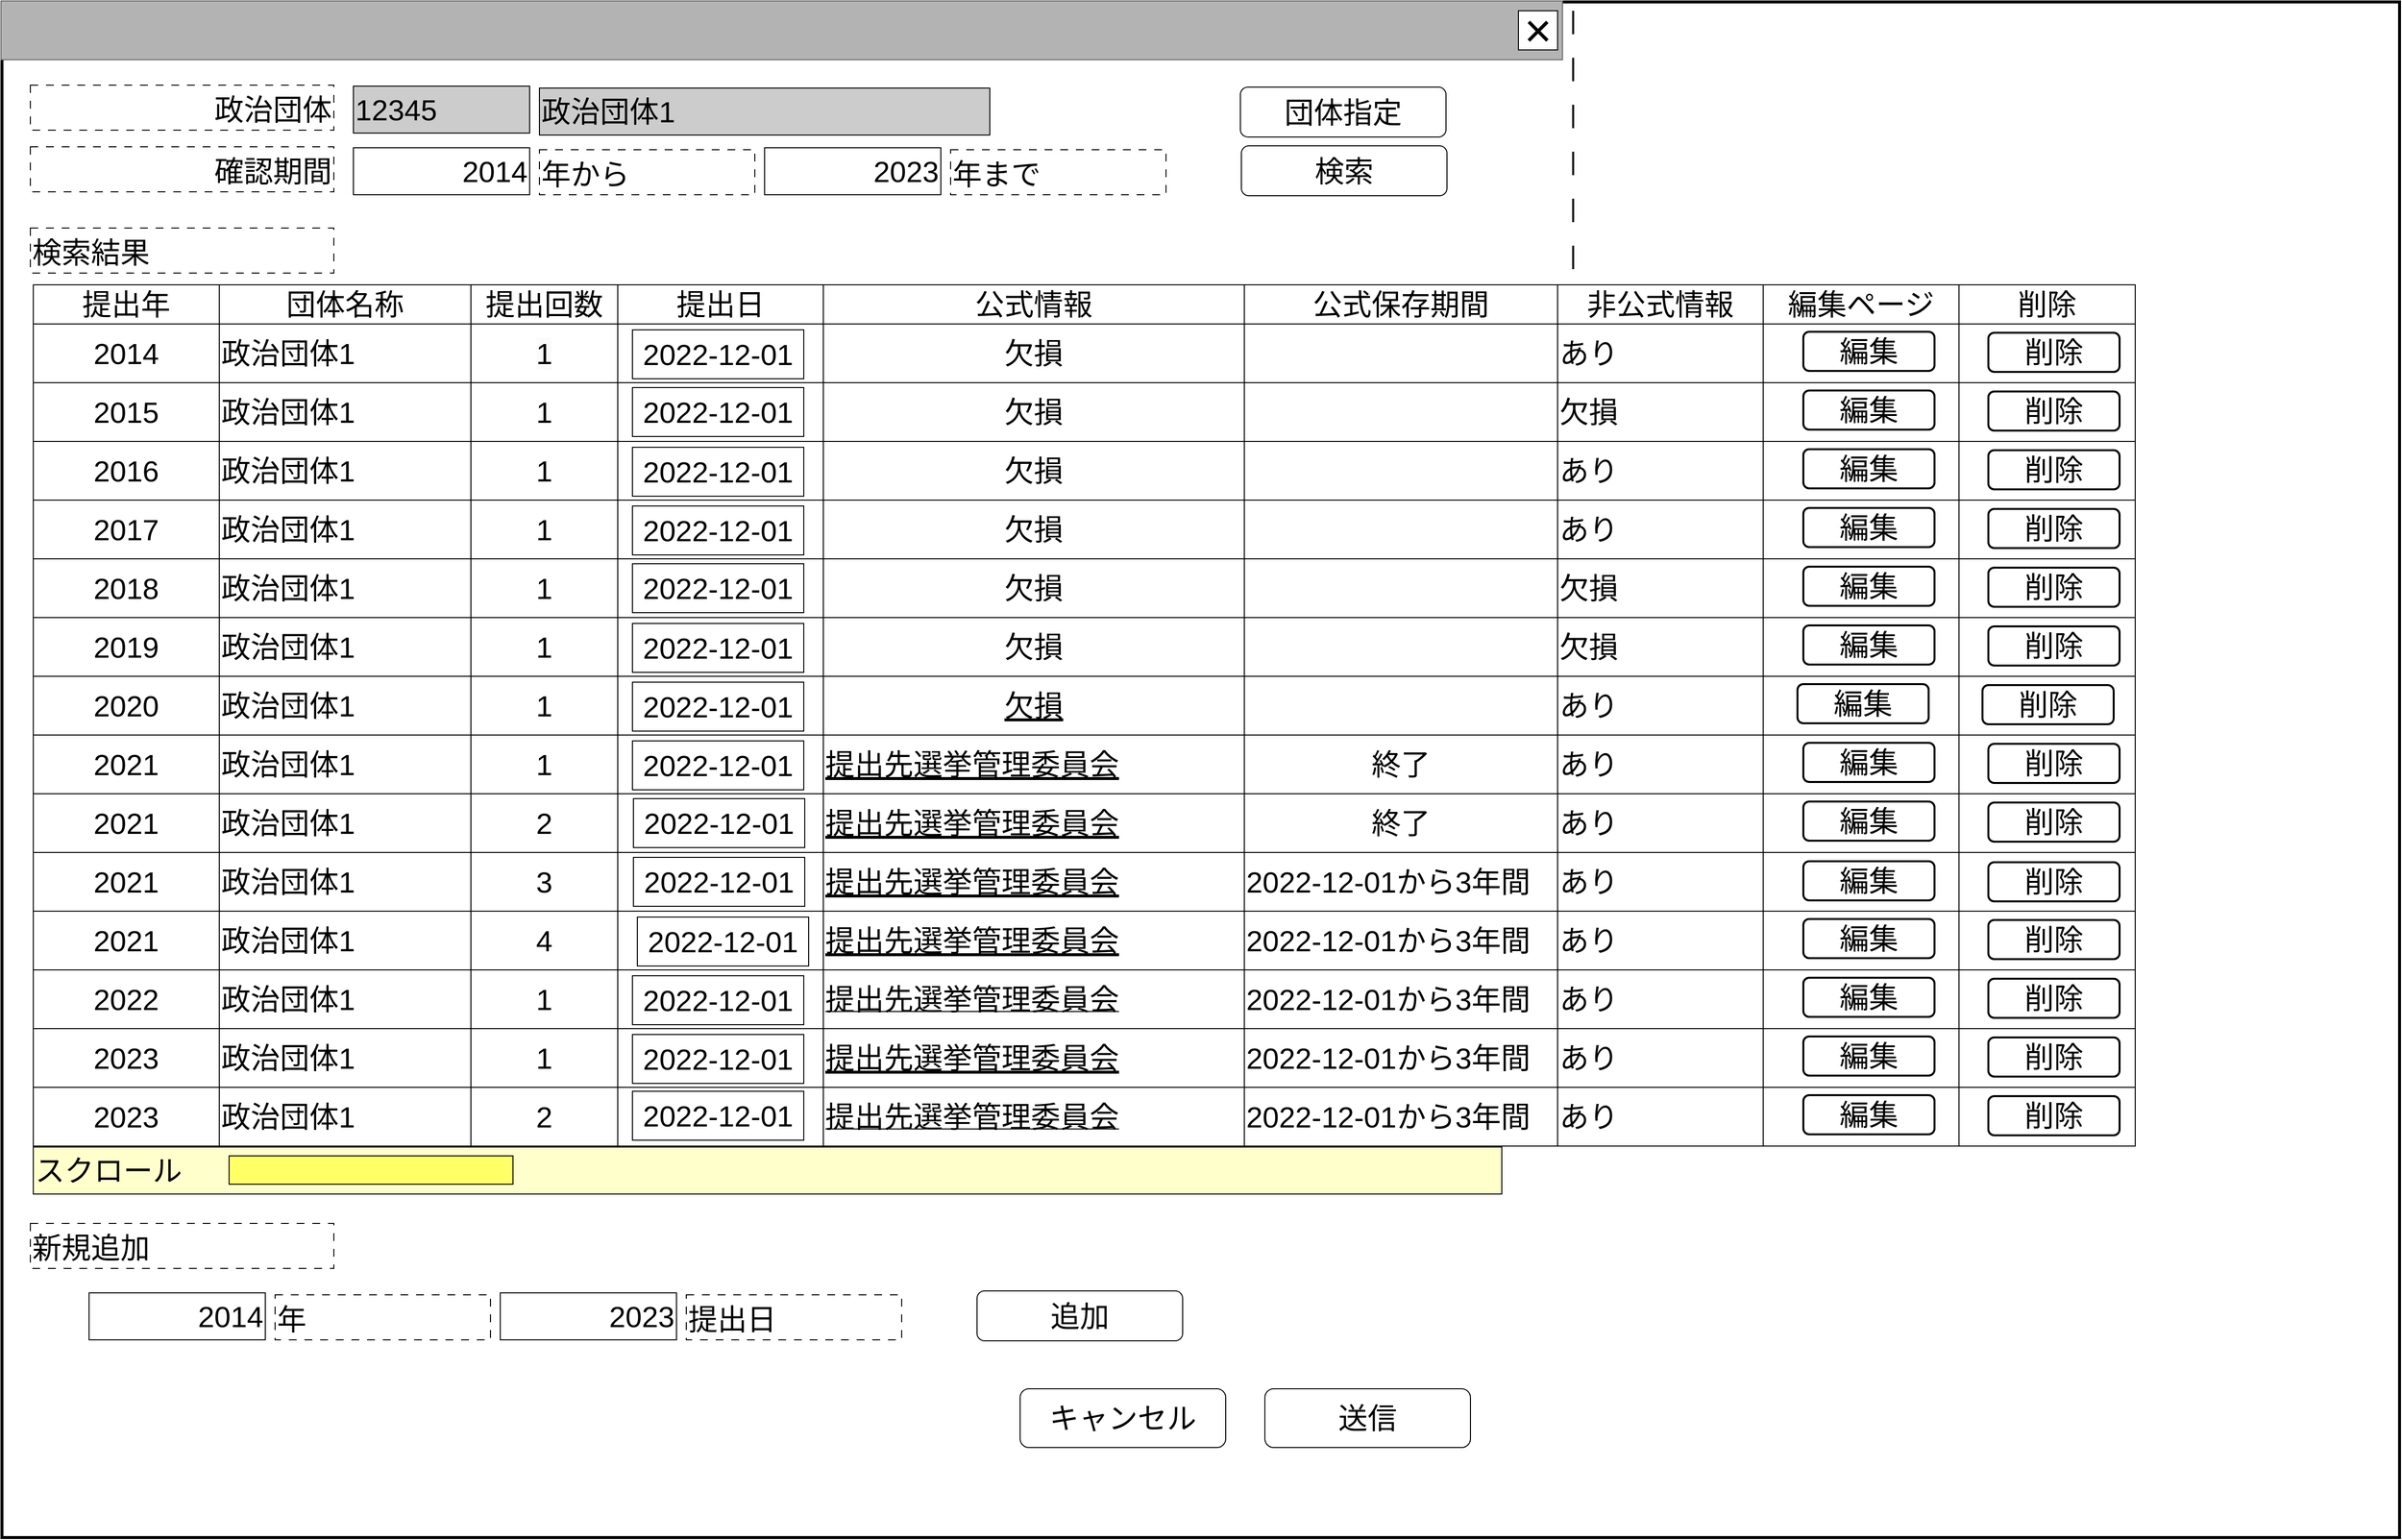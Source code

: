 <mxfile version="24.4.13" type="device">
  <diagram name="ページ1" id="LE8fIzdrHe0wcv1LTvfw">
    <mxGraphModel dx="1732" dy="1036" grid="1" gridSize="10" guides="1" tooltips="1" connect="1" arrows="1" fold="1" page="1" pageScale="1" pageWidth="1600" pageHeight="1200" math="0" shadow="0">
      <root>
        <mxCell id="0" />
        <mxCell id="cFaB45KztUIKXS-_cTrr-4" value="背景" style="locked=1;" parent="0" visible="0" />
        <mxCell id="cFaB45KztUIKXS-_cTrr-5" value="" style="rounded=0;whiteSpace=wrap;html=1;strokeWidth=3;" parent="cFaB45KztUIKXS-_cTrr-4" vertex="1">
          <mxGeometry x="1" y="1" width="1595" height="1180" as="geometry" />
        </mxCell>
        <mxCell id="cFaB45KztUIKXS-_cTrr-6" value="" style="rounded=0;whiteSpace=wrap;html=1;fillColor=#B3B3B3;fontColor=#333333;strokeColor=#666666;" parent="cFaB45KztUIKXS-_cTrr-4" vertex="1">
          <mxGeometry width="1595" height="60" as="geometry" />
        </mxCell>
        <mxCell id="cFaB45KztUIKXS-_cTrr-7" value="&lt;font style=&quot;font-size: 48px;&quot;&gt;×&lt;/font&gt;" style="rounded=0;whiteSpace=wrap;html=1;" parent="cFaB45KztUIKXS-_cTrr-4" vertex="1">
          <mxGeometry x="1550" y="10" width="40" height="40" as="geometry" />
        </mxCell>
        <mxCell id="cFaB45KztUIKXS-_cTrr-8" value="" style="rounded=0;whiteSpace=wrap;html=1;" parent="cFaB45KztUIKXS-_cTrr-4" vertex="1">
          <mxGeometry x="830" y="670" width="120" height="60" as="geometry" />
        </mxCell>
        <mxCell id="cFaB45KztUIKXS-_cTrr-9" value="ウインドウ" style="locked=1;" parent="0" />
        <mxCell id="cFaB45KztUIKXS-_cTrr-10" value="" style="rounded=0;whiteSpace=wrap;html=1;strokeWidth=3;" parent="cFaB45KztUIKXS-_cTrr-9" vertex="1">
          <mxGeometry x="1" y="1" width="2449" height="1569" as="geometry" />
        </mxCell>
        <mxCell id="cFaB45KztUIKXS-_cTrr-11" value="" style="rounded=0;whiteSpace=wrap;html=1;fillColor=#B3B3B3;fontColor=#333333;strokeColor=#666666;" parent="cFaB45KztUIKXS-_cTrr-9" vertex="1">
          <mxGeometry width="1595" height="60" as="geometry" />
        </mxCell>
        <mxCell id="cFaB45KztUIKXS-_cTrr-12" value="&lt;font style=&quot;font-size: 48px;&quot;&gt;×&lt;/font&gt;" style="rounded=0;whiteSpace=wrap;html=1;" parent="cFaB45KztUIKXS-_cTrr-9" vertex="1">
          <mxGeometry x="1550" y="10" width="40" height="40" as="geometry" />
        </mxCell>
        <mxCell id="X2qYtOgRWUH-pQ-nCUiT-1" value="" style="line;strokeWidth=2;direction=south;html=1;dashed=1;dashPattern=12 12;" parent="cFaB45KztUIKXS-_cTrr-9" vertex="1">
          <mxGeometry x="1600" y="10" width="11.76" height="1090" as="geometry" />
        </mxCell>
        <mxCell id="cFaB45KztUIKXS-_cTrr-14" value="名称未設定レイヤ" style="" parent="0" />
        <mxCell id="kxWkAaZomFuKM2yIZcbC-56" value="" style="shape=table;startSize=0;container=1;collapsible=0;childLayout=tableLayout;fontSize=16;" parent="cFaB45KztUIKXS-_cTrr-14" vertex="1">
          <mxGeometry x="33" y="290" width="2147" height="880" as="geometry" />
        </mxCell>
        <mxCell id="kxWkAaZomFuKM2yIZcbC-57" value="" style="shape=tableRow;horizontal=0;startSize=0;swimlaneHead=0;swimlaneBody=0;strokeColor=inherit;top=0;left=0;bottom=0;right=0;collapsible=0;dropTarget=0;fillColor=none;points=[[0,0.5],[1,0.5]];portConstraint=eastwest;fontSize=16;" parent="kxWkAaZomFuKM2yIZcbC-56" vertex="1">
          <mxGeometry width="2147" height="40" as="geometry" />
        </mxCell>
        <mxCell id="auQGhdGy_nrCcuV3ys4A-0" value="&lt;font style=&quot;font-size: 30px;&quot;&gt;提出年&lt;/font&gt;" style="shape=partialRectangle;html=1;whiteSpace=wrap;connectable=0;strokeColor=inherit;overflow=hidden;fillColor=none;top=0;left=0;bottom=0;right=0;pointerEvents=1;fontSize=16;" parent="kxWkAaZomFuKM2yIZcbC-57" vertex="1">
          <mxGeometry width="190" height="40" as="geometry">
            <mxRectangle width="190" height="40" as="alternateBounds" />
          </mxGeometry>
        </mxCell>
        <mxCell id="auQGhdGy_nrCcuV3ys4A-6" value="&lt;font style=&quot;font-size: 30px;&quot;&gt;団体名称&lt;/font&gt;" style="shape=partialRectangle;html=1;whiteSpace=wrap;connectable=0;strokeColor=inherit;overflow=hidden;fillColor=none;top=0;left=0;bottom=0;right=0;pointerEvents=1;fontSize=16;" parent="kxWkAaZomFuKM2yIZcbC-57" vertex="1">
          <mxGeometry x="190" width="257" height="40" as="geometry">
            <mxRectangle width="257" height="40" as="alternateBounds" />
          </mxGeometry>
        </mxCell>
        <mxCell id="jg2MIfzhhFmE0y6_k9qZ-0" value="&lt;font style=&quot;font-size: 30px;&quot;&gt;提出回数&lt;/font&gt;" style="shape=partialRectangle;html=1;whiteSpace=wrap;connectable=0;strokeColor=inherit;overflow=hidden;fillColor=none;top=0;left=0;bottom=0;right=0;pointerEvents=1;fontSize=16;" parent="kxWkAaZomFuKM2yIZcbC-57" vertex="1">
          <mxGeometry x="447" width="150" height="40" as="geometry">
            <mxRectangle width="150" height="40" as="alternateBounds" />
          </mxGeometry>
        </mxCell>
        <mxCell id="cdmeLEnnqN9o7mxTk7t2-17" value="&lt;font style=&quot;font-size: 30px;&quot;&gt;提出日&lt;/font&gt;" style="shape=partialRectangle;html=1;whiteSpace=wrap;connectable=0;strokeColor=inherit;overflow=hidden;fillColor=none;top=0;left=0;bottom=0;right=0;pointerEvents=1;fontSize=16;" parent="kxWkAaZomFuKM2yIZcbC-57" vertex="1">
          <mxGeometry x="597" width="210" height="40" as="geometry">
            <mxRectangle width="210" height="40" as="alternateBounds" />
          </mxGeometry>
        </mxCell>
        <mxCell id="kxWkAaZomFuKM2yIZcbC-60" value="&lt;font style=&quot;font-size: 30px;&quot;&gt;公式情報&lt;/font&gt;" style="shape=partialRectangle;html=1;whiteSpace=wrap;connectable=0;strokeColor=inherit;overflow=hidden;fillColor=none;top=0;left=0;bottom=0;right=0;pointerEvents=1;fontSize=16;" parent="kxWkAaZomFuKM2yIZcbC-57" vertex="1">
          <mxGeometry x="807" width="430" height="40" as="geometry">
            <mxRectangle width="430" height="40" as="alternateBounds" />
          </mxGeometry>
        </mxCell>
        <mxCell id="MaUud2tb9p-aUOcpimnH-0" value="&lt;font style=&quot;font-size: 30px;&quot;&gt;公式保存期間&lt;/font&gt;" style="shape=partialRectangle;html=1;whiteSpace=wrap;connectable=0;strokeColor=inherit;overflow=hidden;fillColor=none;top=0;left=0;bottom=0;right=0;pointerEvents=1;fontSize=16;" parent="kxWkAaZomFuKM2yIZcbC-57" vertex="1">
          <mxGeometry x="1237" width="320" height="40" as="geometry">
            <mxRectangle width="320" height="40" as="alternateBounds" />
          </mxGeometry>
        </mxCell>
        <mxCell id="kxWkAaZomFuKM2yIZcbC-61" value="&lt;font style=&quot;font-size: 30px;&quot;&gt;非公式情報&lt;/font&gt;" style="shape=partialRectangle;html=1;whiteSpace=wrap;connectable=0;strokeColor=inherit;overflow=hidden;fillColor=none;top=0;left=0;bottom=0;right=0;pointerEvents=1;fontSize=16;" parent="kxWkAaZomFuKM2yIZcbC-57" vertex="1">
          <mxGeometry x="1557" width="210" height="40" as="geometry">
            <mxRectangle width="210" height="40" as="alternateBounds" />
          </mxGeometry>
        </mxCell>
        <mxCell id="q8olOJjRKVJC9K0-2pQM-0" value="&lt;span style=&quot;font-size: 30px;&quot;&gt;編集ページ&lt;/span&gt;" style="shape=partialRectangle;html=1;whiteSpace=wrap;connectable=0;strokeColor=inherit;overflow=hidden;fillColor=none;top=0;left=0;bottom=0;right=0;pointerEvents=1;fontSize=16;" vertex="1" parent="kxWkAaZomFuKM2yIZcbC-57">
          <mxGeometry x="1767" width="200" height="40" as="geometry">
            <mxRectangle width="200" height="40" as="alternateBounds" />
          </mxGeometry>
        </mxCell>
        <mxCell id="q8olOJjRKVJC9K0-2pQM-15" value="&lt;span style=&quot;font-size: 30px;&quot;&gt;削除&lt;/span&gt;" style="shape=partialRectangle;html=1;whiteSpace=wrap;connectable=0;strokeColor=inherit;overflow=hidden;fillColor=none;top=0;left=0;bottom=0;right=0;pointerEvents=1;fontSize=16;" vertex="1" parent="kxWkAaZomFuKM2yIZcbC-57">
          <mxGeometry x="1967" width="180" height="40" as="geometry">
            <mxRectangle width="180" height="40" as="alternateBounds" />
          </mxGeometry>
        </mxCell>
        <mxCell id="kxWkAaZomFuKM2yIZcbC-64" value="" style="shape=tableRow;horizontal=0;startSize=0;swimlaneHead=0;swimlaneBody=0;strokeColor=inherit;top=0;left=0;bottom=0;right=0;collapsible=0;dropTarget=0;fillColor=none;points=[[0,0.5],[1,0.5]];portConstraint=eastwest;fontSize=16;" parent="kxWkAaZomFuKM2yIZcbC-56" vertex="1">
          <mxGeometry y="40" width="2147" height="60" as="geometry" />
        </mxCell>
        <mxCell id="auQGhdGy_nrCcuV3ys4A-1" value="&lt;span style=&quot;font-size: 30px;&quot;&gt;2014&lt;/span&gt;" style="shape=partialRectangle;html=1;whiteSpace=wrap;connectable=0;strokeColor=inherit;overflow=hidden;fillColor=none;top=0;left=0;bottom=0;right=0;pointerEvents=1;fontSize=16;" parent="kxWkAaZomFuKM2yIZcbC-64" vertex="1">
          <mxGeometry width="190" height="60" as="geometry">
            <mxRectangle width="190" height="60" as="alternateBounds" />
          </mxGeometry>
        </mxCell>
        <mxCell id="auQGhdGy_nrCcuV3ys4A-7" value="&lt;span style=&quot;font-size: 30px;&quot;&gt;政治団体1&lt;/span&gt;" style="shape=partialRectangle;html=1;whiteSpace=wrap;connectable=0;strokeColor=inherit;overflow=hidden;fillColor=none;top=0;left=0;bottom=0;right=0;pointerEvents=1;fontSize=16;align=left;" parent="kxWkAaZomFuKM2yIZcbC-64" vertex="1">
          <mxGeometry x="190" width="257" height="60" as="geometry">
            <mxRectangle width="257" height="60" as="alternateBounds" />
          </mxGeometry>
        </mxCell>
        <mxCell id="jg2MIfzhhFmE0y6_k9qZ-1" value="&lt;span style=&quot;color: rgb(0, 0, 0); font-family: Helvetica; font-size: 30px; font-style: normal; font-variant-ligatures: normal; font-variant-caps: normal; font-weight: 400; letter-spacing: normal; orphans: 2; text-align: center; text-indent: 0px; text-transform: none; widows: 2; word-spacing: 0px; -webkit-text-stroke-width: 0px; white-space: normal; background-color: rgb(251, 251, 251); text-decoration-thickness: initial; text-decoration-style: initial; text-decoration-color: initial; display: inline !important; float: none;&quot;&gt;1&lt;/span&gt;" style="shape=partialRectangle;html=1;whiteSpace=wrap;connectable=0;strokeColor=inherit;overflow=hidden;fillColor=none;top=0;left=0;bottom=0;right=0;pointerEvents=1;fontSize=16;" parent="kxWkAaZomFuKM2yIZcbC-64" vertex="1">
          <mxGeometry x="447" width="150" height="60" as="geometry">
            <mxRectangle width="150" height="60" as="alternateBounds" />
          </mxGeometry>
        </mxCell>
        <mxCell id="cdmeLEnnqN9o7mxTk7t2-18" value="&lt;span style=&quot;font-size: 30px;&quot;&gt;2022-12-01&lt;/span&gt;" style="shape=partialRectangle;html=1;whiteSpace=wrap;connectable=0;strokeColor=inherit;overflow=hidden;fillColor=none;top=0;left=0;bottom=0;right=0;pointerEvents=1;fontSize=16;" parent="kxWkAaZomFuKM2yIZcbC-64" vertex="1">
          <mxGeometry x="597" width="210" height="60" as="geometry">
            <mxRectangle width="210" height="60" as="alternateBounds" />
          </mxGeometry>
        </mxCell>
        <mxCell id="kxWkAaZomFuKM2yIZcbC-67" value="&lt;span style=&quot;font-size: 30px; text-align: left;&quot;&gt;欠損&lt;/span&gt;" style="shape=partialRectangle;html=1;whiteSpace=wrap;connectable=0;strokeColor=inherit;overflow=hidden;fillColor=none;top=0;left=0;bottom=0;right=0;pointerEvents=1;fontSize=16;" parent="kxWkAaZomFuKM2yIZcbC-64" vertex="1">
          <mxGeometry x="807" width="430" height="60" as="geometry">
            <mxRectangle width="430" height="60" as="alternateBounds" />
          </mxGeometry>
        </mxCell>
        <mxCell id="MaUud2tb9p-aUOcpimnH-1" style="shape=partialRectangle;html=1;whiteSpace=wrap;connectable=0;strokeColor=inherit;overflow=hidden;fillColor=none;top=0;left=0;bottom=0;right=0;pointerEvents=1;fontSize=16;align=left;" parent="kxWkAaZomFuKM2yIZcbC-64" vertex="1">
          <mxGeometry x="1237" width="320" height="60" as="geometry">
            <mxRectangle width="320" height="60" as="alternateBounds" />
          </mxGeometry>
        </mxCell>
        <mxCell id="kxWkAaZomFuKM2yIZcbC-68" value="&lt;span style=&quot;font-size: 30px;&quot;&gt;あり&lt;/span&gt;" style="shape=partialRectangle;html=1;whiteSpace=wrap;connectable=0;strokeColor=inherit;overflow=hidden;fillColor=none;top=0;left=0;bottom=0;right=0;pointerEvents=1;fontSize=16;align=left;" parent="kxWkAaZomFuKM2yIZcbC-64" vertex="1">
          <mxGeometry x="1557" width="210" height="60" as="geometry">
            <mxRectangle width="210" height="60" as="alternateBounds" />
          </mxGeometry>
        </mxCell>
        <mxCell id="q8olOJjRKVJC9K0-2pQM-1" style="shape=partialRectangle;html=1;whiteSpace=wrap;connectable=0;strokeColor=inherit;overflow=hidden;fillColor=none;top=0;left=0;bottom=0;right=0;pointerEvents=1;fontSize=16;align=left;" vertex="1" parent="kxWkAaZomFuKM2yIZcbC-64">
          <mxGeometry x="1767" width="200" height="60" as="geometry">
            <mxRectangle width="200" height="60" as="alternateBounds" />
          </mxGeometry>
        </mxCell>
        <mxCell id="q8olOJjRKVJC9K0-2pQM-16" style="shape=partialRectangle;html=1;whiteSpace=wrap;connectable=0;strokeColor=inherit;overflow=hidden;fillColor=none;top=0;left=0;bottom=0;right=0;pointerEvents=1;fontSize=16;align=left;" vertex="1" parent="kxWkAaZomFuKM2yIZcbC-64">
          <mxGeometry x="1967" width="180" height="60" as="geometry">
            <mxRectangle width="180" height="60" as="alternateBounds" />
          </mxGeometry>
        </mxCell>
        <mxCell id="kxWkAaZomFuKM2yIZcbC-71" value="" style="shape=tableRow;horizontal=0;startSize=0;swimlaneHead=0;swimlaneBody=0;strokeColor=inherit;top=0;left=0;bottom=0;right=0;collapsible=0;dropTarget=0;fillColor=none;points=[[0,0.5],[1,0.5]];portConstraint=eastwest;fontSize=16;align=left;" parent="kxWkAaZomFuKM2yIZcbC-56" vertex="1">
          <mxGeometry y="100" width="2147" height="60" as="geometry" />
        </mxCell>
        <mxCell id="auQGhdGy_nrCcuV3ys4A-2" value="&lt;span style=&quot;font-size: 30px;&quot;&gt;2015&lt;/span&gt;" style="shape=partialRectangle;html=1;whiteSpace=wrap;connectable=0;strokeColor=inherit;overflow=hidden;fillColor=none;top=0;left=0;bottom=0;right=0;pointerEvents=1;fontSize=16;" parent="kxWkAaZomFuKM2yIZcbC-71" vertex="1">
          <mxGeometry width="190" height="60" as="geometry">
            <mxRectangle width="190" height="60" as="alternateBounds" />
          </mxGeometry>
        </mxCell>
        <mxCell id="auQGhdGy_nrCcuV3ys4A-8" value="&lt;font style=&quot;font-size: 30px;&quot;&gt;政治団体1&lt;br&gt;&lt;/font&gt;" style="shape=partialRectangle;html=1;whiteSpace=wrap;connectable=0;strokeColor=inherit;overflow=hidden;fillColor=none;top=0;left=0;bottom=0;right=0;pointerEvents=1;fontSize=16;align=left;" parent="kxWkAaZomFuKM2yIZcbC-71" vertex="1">
          <mxGeometry x="190" width="257" height="60" as="geometry">
            <mxRectangle width="257" height="60" as="alternateBounds" />
          </mxGeometry>
        </mxCell>
        <mxCell id="jg2MIfzhhFmE0y6_k9qZ-2" value="&lt;span style=&quot;font-size: 30px;&quot;&gt;1&lt;/span&gt;" style="shape=partialRectangle;html=1;whiteSpace=wrap;connectable=0;strokeColor=inherit;overflow=hidden;fillColor=none;top=0;left=0;bottom=0;right=0;pointerEvents=1;fontSize=16;" parent="kxWkAaZomFuKM2yIZcbC-71" vertex="1">
          <mxGeometry x="447" width="150" height="60" as="geometry">
            <mxRectangle width="150" height="60" as="alternateBounds" />
          </mxGeometry>
        </mxCell>
        <mxCell id="cdmeLEnnqN9o7mxTk7t2-19" value="&lt;span style=&quot;font-size: 30px;&quot;&gt;2022-12-01&lt;/span&gt;" style="shape=partialRectangle;html=1;whiteSpace=wrap;connectable=0;strokeColor=inherit;overflow=hidden;fillColor=none;top=0;left=0;bottom=0;right=0;pointerEvents=1;fontSize=16;" parent="kxWkAaZomFuKM2yIZcbC-71" vertex="1">
          <mxGeometry x="597" width="210" height="60" as="geometry">
            <mxRectangle width="210" height="60" as="alternateBounds" />
          </mxGeometry>
        </mxCell>
        <mxCell id="kxWkAaZomFuKM2yIZcbC-74" value="&lt;span style=&quot;font-size: 30px; text-align: left;&quot;&gt;欠損&lt;/span&gt;" style="shape=partialRectangle;html=1;whiteSpace=wrap;connectable=0;strokeColor=inherit;overflow=hidden;fillColor=none;top=0;left=0;bottom=0;right=0;pointerEvents=1;fontSize=16;" parent="kxWkAaZomFuKM2yIZcbC-71" vertex="1">
          <mxGeometry x="807" width="430" height="60" as="geometry">
            <mxRectangle width="430" height="60" as="alternateBounds" />
          </mxGeometry>
        </mxCell>
        <mxCell id="MaUud2tb9p-aUOcpimnH-2" style="shape=partialRectangle;html=1;whiteSpace=wrap;connectable=0;strokeColor=inherit;overflow=hidden;fillColor=none;top=0;left=0;bottom=0;right=0;pointerEvents=1;fontSize=16;align=left;" parent="kxWkAaZomFuKM2yIZcbC-71" vertex="1">
          <mxGeometry x="1237" width="320" height="60" as="geometry">
            <mxRectangle width="320" height="60" as="alternateBounds" />
          </mxGeometry>
        </mxCell>
        <mxCell id="kxWkAaZomFuKM2yIZcbC-75" value="&lt;font style=&quot;font-size: 30px;&quot;&gt;欠損&lt;/font&gt;" style="shape=partialRectangle;html=1;whiteSpace=wrap;connectable=0;strokeColor=inherit;overflow=hidden;fillColor=none;top=0;left=0;bottom=0;right=0;pointerEvents=1;fontSize=16;align=left;" parent="kxWkAaZomFuKM2yIZcbC-71" vertex="1">
          <mxGeometry x="1557" width="210" height="60" as="geometry">
            <mxRectangle width="210" height="60" as="alternateBounds" />
          </mxGeometry>
        </mxCell>
        <mxCell id="q8olOJjRKVJC9K0-2pQM-2" style="shape=partialRectangle;html=1;whiteSpace=wrap;connectable=0;strokeColor=inherit;overflow=hidden;fillColor=none;top=0;left=0;bottom=0;right=0;pointerEvents=1;fontSize=16;align=left;" vertex="1" parent="kxWkAaZomFuKM2yIZcbC-71">
          <mxGeometry x="1767" width="200" height="60" as="geometry">
            <mxRectangle width="200" height="60" as="alternateBounds" />
          </mxGeometry>
        </mxCell>
        <mxCell id="q8olOJjRKVJC9K0-2pQM-17" style="shape=partialRectangle;html=1;whiteSpace=wrap;connectable=0;strokeColor=inherit;overflow=hidden;fillColor=none;top=0;left=0;bottom=0;right=0;pointerEvents=1;fontSize=16;align=left;" vertex="1" parent="kxWkAaZomFuKM2yIZcbC-71">
          <mxGeometry x="1967" width="180" height="60" as="geometry">
            <mxRectangle width="180" height="60" as="alternateBounds" />
          </mxGeometry>
        </mxCell>
        <mxCell id="kxWkAaZomFuKM2yIZcbC-78" style="shape=tableRow;horizontal=0;startSize=0;swimlaneHead=0;swimlaneBody=0;strokeColor=inherit;top=0;left=0;bottom=0;right=0;collapsible=0;dropTarget=0;fillColor=none;points=[[0,0.5],[1,0.5]];portConstraint=eastwest;fontSize=16;" parent="kxWkAaZomFuKM2yIZcbC-56" vertex="1">
          <mxGeometry y="160" width="2147" height="60" as="geometry" />
        </mxCell>
        <mxCell id="auQGhdGy_nrCcuV3ys4A-3" value="&lt;span style=&quot;font-size: 30px;&quot;&gt;2016&lt;/span&gt;" style="shape=partialRectangle;html=1;whiteSpace=wrap;connectable=0;strokeColor=inherit;overflow=hidden;fillColor=none;top=0;left=0;bottom=0;right=0;pointerEvents=1;fontSize=16;" parent="kxWkAaZomFuKM2yIZcbC-78" vertex="1">
          <mxGeometry width="190" height="60" as="geometry">
            <mxRectangle width="190" height="60" as="alternateBounds" />
          </mxGeometry>
        </mxCell>
        <mxCell id="auQGhdGy_nrCcuV3ys4A-9" value="&lt;font style=&quot;font-size: 30px;&quot;&gt;政治団体1&lt;br&gt;&lt;/font&gt;" style="shape=partialRectangle;html=1;whiteSpace=wrap;connectable=0;strokeColor=inherit;overflow=hidden;fillColor=none;top=0;left=0;bottom=0;right=0;pointerEvents=1;fontSize=16;align=left;" parent="kxWkAaZomFuKM2yIZcbC-78" vertex="1">
          <mxGeometry x="190" width="257" height="60" as="geometry">
            <mxRectangle width="257" height="60" as="alternateBounds" />
          </mxGeometry>
        </mxCell>
        <mxCell id="jg2MIfzhhFmE0y6_k9qZ-3" value="&lt;span style=&quot;font-size: 30px;&quot;&gt;1&lt;/span&gt;" style="shape=partialRectangle;html=1;whiteSpace=wrap;connectable=0;strokeColor=inherit;overflow=hidden;fillColor=none;top=0;left=0;bottom=0;right=0;pointerEvents=1;fontSize=16;" parent="kxWkAaZomFuKM2yIZcbC-78" vertex="1">
          <mxGeometry x="447" width="150" height="60" as="geometry">
            <mxRectangle width="150" height="60" as="alternateBounds" />
          </mxGeometry>
        </mxCell>
        <mxCell id="cdmeLEnnqN9o7mxTk7t2-20" value="&lt;span style=&quot;font-size: 30px;&quot;&gt;2022-12-01&lt;/span&gt;" style="shape=partialRectangle;html=1;whiteSpace=wrap;connectable=0;strokeColor=inherit;overflow=hidden;fillColor=none;top=0;left=0;bottom=0;right=0;pointerEvents=1;fontSize=16;" parent="kxWkAaZomFuKM2yIZcbC-78" vertex="1">
          <mxGeometry x="597" width="210" height="60" as="geometry">
            <mxRectangle width="210" height="60" as="alternateBounds" />
          </mxGeometry>
        </mxCell>
        <mxCell id="kxWkAaZomFuKM2yIZcbC-81" value="&lt;span style=&quot;font-size: 30px; text-align: left;&quot;&gt;欠損&lt;/span&gt;" style="shape=partialRectangle;html=1;whiteSpace=wrap;connectable=0;strokeColor=inherit;overflow=hidden;fillColor=none;top=0;left=0;bottom=0;right=0;pointerEvents=1;fontSize=16;" parent="kxWkAaZomFuKM2yIZcbC-78" vertex="1">
          <mxGeometry x="807" width="430" height="60" as="geometry">
            <mxRectangle width="430" height="60" as="alternateBounds" />
          </mxGeometry>
        </mxCell>
        <mxCell id="MaUud2tb9p-aUOcpimnH-3" style="shape=partialRectangle;html=1;whiteSpace=wrap;connectable=0;strokeColor=inherit;overflow=hidden;fillColor=none;top=0;left=0;bottom=0;right=0;pointerEvents=1;fontSize=16;align=left;" parent="kxWkAaZomFuKM2yIZcbC-78" vertex="1">
          <mxGeometry x="1237" width="320" height="60" as="geometry">
            <mxRectangle width="320" height="60" as="alternateBounds" />
          </mxGeometry>
        </mxCell>
        <mxCell id="kxWkAaZomFuKM2yIZcbC-82" value="&lt;span style=&quot;font-size: 30px;&quot;&gt;あり&lt;/span&gt;" style="shape=partialRectangle;html=1;whiteSpace=wrap;connectable=0;strokeColor=inherit;overflow=hidden;fillColor=none;top=0;left=0;bottom=0;right=0;pointerEvents=1;fontSize=16;align=left;" parent="kxWkAaZomFuKM2yIZcbC-78" vertex="1">
          <mxGeometry x="1557" width="210" height="60" as="geometry">
            <mxRectangle width="210" height="60" as="alternateBounds" />
          </mxGeometry>
        </mxCell>
        <mxCell id="q8olOJjRKVJC9K0-2pQM-3" style="shape=partialRectangle;html=1;whiteSpace=wrap;connectable=0;strokeColor=inherit;overflow=hidden;fillColor=none;top=0;left=0;bottom=0;right=0;pointerEvents=1;fontSize=16;align=left;" vertex="1" parent="kxWkAaZomFuKM2yIZcbC-78">
          <mxGeometry x="1767" width="200" height="60" as="geometry">
            <mxRectangle width="200" height="60" as="alternateBounds" />
          </mxGeometry>
        </mxCell>
        <mxCell id="q8olOJjRKVJC9K0-2pQM-18" style="shape=partialRectangle;html=1;whiteSpace=wrap;connectable=0;strokeColor=inherit;overflow=hidden;fillColor=none;top=0;left=0;bottom=0;right=0;pointerEvents=1;fontSize=16;align=left;" vertex="1" parent="kxWkAaZomFuKM2yIZcbC-78">
          <mxGeometry x="1967" width="180" height="60" as="geometry">
            <mxRectangle width="180" height="60" as="alternateBounds" />
          </mxGeometry>
        </mxCell>
        <mxCell id="kxWkAaZomFuKM2yIZcbC-85" style="shape=tableRow;horizontal=0;startSize=0;swimlaneHead=0;swimlaneBody=0;strokeColor=inherit;top=0;left=0;bottom=0;right=0;collapsible=0;dropTarget=0;fillColor=none;points=[[0,0.5],[1,0.5]];portConstraint=eastwest;fontSize=16;" parent="kxWkAaZomFuKM2yIZcbC-56" vertex="1">
          <mxGeometry y="220" width="2147" height="60" as="geometry" />
        </mxCell>
        <mxCell id="auQGhdGy_nrCcuV3ys4A-4" value="&lt;span style=&quot;font-size: 30px;&quot;&gt;2017&lt;/span&gt;" style="shape=partialRectangle;html=1;whiteSpace=wrap;connectable=0;strokeColor=inherit;overflow=hidden;fillColor=none;top=0;left=0;bottom=0;right=0;pointerEvents=1;fontSize=16;" parent="kxWkAaZomFuKM2yIZcbC-85" vertex="1">
          <mxGeometry width="190" height="60" as="geometry">
            <mxRectangle width="190" height="60" as="alternateBounds" />
          </mxGeometry>
        </mxCell>
        <mxCell id="auQGhdGy_nrCcuV3ys4A-10" value="&lt;font style=&quot;font-size: 30px;&quot;&gt;政治団体1&lt;/font&gt;" style="shape=partialRectangle;html=1;whiteSpace=wrap;connectable=0;strokeColor=inherit;overflow=hidden;fillColor=none;top=0;left=0;bottom=0;right=0;pointerEvents=1;fontSize=16;align=left;" parent="kxWkAaZomFuKM2yIZcbC-85" vertex="1">
          <mxGeometry x="190" width="257" height="60" as="geometry">
            <mxRectangle width="257" height="60" as="alternateBounds" />
          </mxGeometry>
        </mxCell>
        <mxCell id="jg2MIfzhhFmE0y6_k9qZ-4" value="&lt;span style=&quot;font-size: 30px;&quot;&gt;1&lt;/span&gt;" style="shape=partialRectangle;html=1;whiteSpace=wrap;connectable=0;strokeColor=inherit;overflow=hidden;fillColor=none;top=0;left=0;bottom=0;right=0;pointerEvents=1;fontSize=16;" parent="kxWkAaZomFuKM2yIZcbC-85" vertex="1">
          <mxGeometry x="447" width="150" height="60" as="geometry">
            <mxRectangle width="150" height="60" as="alternateBounds" />
          </mxGeometry>
        </mxCell>
        <mxCell id="cdmeLEnnqN9o7mxTk7t2-21" value="&lt;span style=&quot;font-size: 30px;&quot;&gt;2022-12-01&lt;/span&gt;&lt;span style=&quot;font-size: 30px;&quot;&gt;&lt;br&gt;&lt;/span&gt;" style="shape=partialRectangle;html=1;whiteSpace=wrap;connectable=0;strokeColor=inherit;overflow=hidden;fillColor=none;top=0;left=0;bottom=0;right=0;pointerEvents=1;fontSize=16;" parent="kxWkAaZomFuKM2yIZcbC-85" vertex="1">
          <mxGeometry x="597" width="210" height="60" as="geometry">
            <mxRectangle width="210" height="60" as="alternateBounds" />
          </mxGeometry>
        </mxCell>
        <mxCell id="kxWkAaZomFuKM2yIZcbC-88" value="&lt;span style=&quot;font-size: 30px; text-align: left;&quot;&gt;欠損&lt;/span&gt;" style="shape=partialRectangle;html=1;whiteSpace=wrap;connectable=0;strokeColor=inherit;overflow=hidden;fillColor=none;top=0;left=0;bottom=0;right=0;pointerEvents=1;fontSize=16;" parent="kxWkAaZomFuKM2yIZcbC-85" vertex="1">
          <mxGeometry x="807" width="430" height="60" as="geometry">
            <mxRectangle width="430" height="60" as="alternateBounds" />
          </mxGeometry>
        </mxCell>
        <mxCell id="MaUud2tb9p-aUOcpimnH-4" style="shape=partialRectangle;html=1;whiteSpace=wrap;connectable=0;strokeColor=inherit;overflow=hidden;fillColor=none;top=0;left=0;bottom=0;right=0;pointerEvents=1;fontSize=16;align=left;" parent="kxWkAaZomFuKM2yIZcbC-85" vertex="1">
          <mxGeometry x="1237" width="320" height="60" as="geometry">
            <mxRectangle width="320" height="60" as="alternateBounds" />
          </mxGeometry>
        </mxCell>
        <mxCell id="kxWkAaZomFuKM2yIZcbC-89" value="&lt;div style=&quot;&quot;&gt;&lt;/div&gt;&lt;span style=&quot;font-size: 30px;&quot;&gt;あり&lt;/span&gt;&lt;span style=&quot;font-size: 30px;&quot;&gt;&lt;br&gt;&lt;/span&gt;" style="shape=partialRectangle;html=1;whiteSpace=wrap;connectable=0;strokeColor=inherit;overflow=hidden;fillColor=none;top=0;left=0;bottom=0;right=0;pointerEvents=1;fontSize=16;align=left;" parent="kxWkAaZomFuKM2yIZcbC-85" vertex="1">
          <mxGeometry x="1557" width="210" height="60" as="geometry">
            <mxRectangle width="210" height="60" as="alternateBounds" />
          </mxGeometry>
        </mxCell>
        <mxCell id="q8olOJjRKVJC9K0-2pQM-4" style="shape=partialRectangle;html=1;whiteSpace=wrap;connectable=0;strokeColor=inherit;overflow=hidden;fillColor=none;top=0;left=0;bottom=0;right=0;pointerEvents=1;fontSize=16;align=left;" vertex="1" parent="kxWkAaZomFuKM2yIZcbC-85">
          <mxGeometry x="1767" width="200" height="60" as="geometry">
            <mxRectangle width="200" height="60" as="alternateBounds" />
          </mxGeometry>
        </mxCell>
        <mxCell id="q8olOJjRKVJC9K0-2pQM-19" style="shape=partialRectangle;html=1;whiteSpace=wrap;connectable=0;strokeColor=inherit;overflow=hidden;fillColor=none;top=0;left=0;bottom=0;right=0;pointerEvents=1;fontSize=16;align=left;" vertex="1" parent="kxWkAaZomFuKM2yIZcbC-85">
          <mxGeometry x="1967" width="180" height="60" as="geometry">
            <mxRectangle width="180" height="60" as="alternateBounds" />
          </mxGeometry>
        </mxCell>
        <mxCell id="85k659dpWBTyzMiFjKNi-45" style="shape=tableRow;horizontal=0;startSize=0;swimlaneHead=0;swimlaneBody=0;strokeColor=inherit;top=0;left=0;bottom=0;right=0;collapsible=0;dropTarget=0;fillColor=none;points=[[0,0.5],[1,0.5]];portConstraint=eastwest;fontSize=16;" parent="kxWkAaZomFuKM2yIZcbC-56" vertex="1">
          <mxGeometry y="280" width="2147" height="60" as="geometry" />
        </mxCell>
        <mxCell id="85k659dpWBTyzMiFjKNi-47" value="&lt;span style=&quot;font-size: 30px;&quot;&gt;2018&lt;/span&gt;" style="shape=partialRectangle;html=1;whiteSpace=wrap;connectable=0;strokeColor=inherit;overflow=hidden;fillColor=none;top=0;left=0;bottom=0;right=0;pointerEvents=1;fontSize=16;" parent="85k659dpWBTyzMiFjKNi-45" vertex="1">
          <mxGeometry width="190" height="60" as="geometry">
            <mxRectangle width="190" height="60" as="alternateBounds" />
          </mxGeometry>
        </mxCell>
        <mxCell id="85k659dpWBTyzMiFjKNi-48" value="&lt;font style=&quot;font-size: 30px;&quot;&gt;政治団体1&lt;/font&gt;" style="shape=partialRectangle;html=1;whiteSpace=wrap;connectable=0;strokeColor=inherit;overflow=hidden;fillColor=none;top=0;left=0;bottom=0;right=0;pointerEvents=1;fontSize=16;align=left;" parent="85k659dpWBTyzMiFjKNi-45" vertex="1">
          <mxGeometry x="190" width="257" height="60" as="geometry">
            <mxRectangle width="257" height="60" as="alternateBounds" />
          </mxGeometry>
        </mxCell>
        <mxCell id="jg2MIfzhhFmE0y6_k9qZ-5" value="&lt;span style=&quot;font-size: 30px;&quot;&gt;1&lt;/span&gt;" style="shape=partialRectangle;html=1;whiteSpace=wrap;connectable=0;strokeColor=inherit;overflow=hidden;fillColor=none;top=0;left=0;bottom=0;right=0;pointerEvents=1;fontSize=16;" parent="85k659dpWBTyzMiFjKNi-45" vertex="1">
          <mxGeometry x="447" width="150" height="60" as="geometry">
            <mxRectangle width="150" height="60" as="alternateBounds" />
          </mxGeometry>
        </mxCell>
        <mxCell id="85k659dpWBTyzMiFjKNi-49" value="&lt;span style=&quot;font-size: 30px;&quot;&gt;2022-12-01&lt;/span&gt;" style="shape=partialRectangle;html=1;whiteSpace=wrap;connectable=0;strokeColor=inherit;overflow=hidden;fillColor=none;top=0;left=0;bottom=0;right=0;pointerEvents=1;fontSize=16;" parent="85k659dpWBTyzMiFjKNi-45" vertex="1">
          <mxGeometry x="597" width="210" height="60" as="geometry">
            <mxRectangle width="210" height="60" as="alternateBounds" />
          </mxGeometry>
        </mxCell>
        <mxCell id="85k659dpWBTyzMiFjKNi-50" value="&lt;span style=&quot;font-size: 30px; text-align: left;&quot;&gt;欠損&lt;/span&gt;" style="shape=partialRectangle;html=1;whiteSpace=wrap;connectable=0;strokeColor=inherit;overflow=hidden;fillColor=none;top=0;left=0;bottom=0;right=0;pointerEvents=1;fontSize=16;" parent="85k659dpWBTyzMiFjKNi-45" vertex="1">
          <mxGeometry x="807" width="430" height="60" as="geometry">
            <mxRectangle width="430" height="60" as="alternateBounds" />
          </mxGeometry>
        </mxCell>
        <mxCell id="MaUud2tb9p-aUOcpimnH-5" style="shape=partialRectangle;html=1;whiteSpace=wrap;connectable=0;strokeColor=inherit;overflow=hidden;fillColor=none;top=0;left=0;bottom=0;right=0;pointerEvents=1;fontSize=16;align=left;" parent="85k659dpWBTyzMiFjKNi-45" vertex="1">
          <mxGeometry x="1237" width="320" height="60" as="geometry">
            <mxRectangle width="320" height="60" as="alternateBounds" />
          </mxGeometry>
        </mxCell>
        <mxCell id="85k659dpWBTyzMiFjKNi-51" value="&lt;span style=&quot;font-size: 30px;&quot;&gt;欠損&lt;/span&gt;" style="shape=partialRectangle;html=1;whiteSpace=wrap;connectable=0;strokeColor=inherit;overflow=hidden;fillColor=none;top=0;left=0;bottom=0;right=0;pointerEvents=1;fontSize=16;align=left;" parent="85k659dpWBTyzMiFjKNi-45" vertex="1">
          <mxGeometry x="1557" width="210" height="60" as="geometry">
            <mxRectangle width="210" height="60" as="alternateBounds" />
          </mxGeometry>
        </mxCell>
        <mxCell id="q8olOJjRKVJC9K0-2pQM-5" style="shape=partialRectangle;html=1;whiteSpace=wrap;connectable=0;strokeColor=inherit;overflow=hidden;fillColor=none;top=0;left=0;bottom=0;right=0;pointerEvents=1;fontSize=16;align=left;" vertex="1" parent="85k659dpWBTyzMiFjKNi-45">
          <mxGeometry x="1767" width="200" height="60" as="geometry">
            <mxRectangle width="200" height="60" as="alternateBounds" />
          </mxGeometry>
        </mxCell>
        <mxCell id="q8olOJjRKVJC9K0-2pQM-20" style="shape=partialRectangle;html=1;whiteSpace=wrap;connectable=0;strokeColor=inherit;overflow=hidden;fillColor=none;top=0;left=0;bottom=0;right=0;pointerEvents=1;fontSize=16;align=left;" vertex="1" parent="85k659dpWBTyzMiFjKNi-45">
          <mxGeometry x="1967" width="180" height="60" as="geometry">
            <mxRectangle width="180" height="60" as="alternateBounds" />
          </mxGeometry>
        </mxCell>
        <mxCell id="85k659dpWBTyzMiFjKNi-37" style="shape=tableRow;horizontal=0;startSize=0;swimlaneHead=0;swimlaneBody=0;strokeColor=inherit;top=0;left=0;bottom=0;right=0;collapsible=0;dropTarget=0;fillColor=none;points=[[0,0.5],[1,0.5]];portConstraint=eastwest;fontSize=16;" parent="kxWkAaZomFuKM2yIZcbC-56" vertex="1">
          <mxGeometry y="340" width="2147" height="60" as="geometry" />
        </mxCell>
        <mxCell id="85k659dpWBTyzMiFjKNi-39" value="&lt;span style=&quot;font-size: 30px;&quot;&gt;2019&lt;/span&gt;" style="shape=partialRectangle;html=1;whiteSpace=wrap;connectable=0;strokeColor=inherit;overflow=hidden;fillColor=none;top=0;left=0;bottom=0;right=0;pointerEvents=1;fontSize=16;" parent="85k659dpWBTyzMiFjKNi-37" vertex="1">
          <mxGeometry width="190" height="60" as="geometry">
            <mxRectangle width="190" height="60" as="alternateBounds" />
          </mxGeometry>
        </mxCell>
        <mxCell id="85k659dpWBTyzMiFjKNi-40" value="&lt;font style=&quot;font-size: 30px;&quot;&gt;政治団体1&lt;/font&gt;" style="shape=partialRectangle;html=1;whiteSpace=wrap;connectable=0;strokeColor=inherit;overflow=hidden;fillColor=none;top=0;left=0;bottom=0;right=0;pointerEvents=1;fontSize=16;align=left;" parent="85k659dpWBTyzMiFjKNi-37" vertex="1">
          <mxGeometry x="190" width="257" height="60" as="geometry">
            <mxRectangle width="257" height="60" as="alternateBounds" />
          </mxGeometry>
        </mxCell>
        <mxCell id="jg2MIfzhhFmE0y6_k9qZ-6" value="&lt;span style=&quot;font-size: 30px;&quot;&gt;1&lt;/span&gt;" style="shape=partialRectangle;html=1;whiteSpace=wrap;connectable=0;strokeColor=inherit;overflow=hidden;fillColor=none;top=0;left=0;bottom=0;right=0;pointerEvents=1;fontSize=16;" parent="85k659dpWBTyzMiFjKNi-37" vertex="1">
          <mxGeometry x="447" width="150" height="60" as="geometry">
            <mxRectangle width="150" height="60" as="alternateBounds" />
          </mxGeometry>
        </mxCell>
        <mxCell id="85k659dpWBTyzMiFjKNi-41" value="&lt;span style=&quot;font-size: 30px;&quot;&gt;2022-12-01&lt;/span&gt;" style="shape=partialRectangle;html=1;whiteSpace=wrap;connectable=0;strokeColor=inherit;overflow=hidden;fillColor=none;top=0;left=0;bottom=0;right=0;pointerEvents=1;fontSize=16;" parent="85k659dpWBTyzMiFjKNi-37" vertex="1">
          <mxGeometry x="597" width="210" height="60" as="geometry">
            <mxRectangle width="210" height="60" as="alternateBounds" />
          </mxGeometry>
        </mxCell>
        <mxCell id="85k659dpWBTyzMiFjKNi-42" value="&lt;span style=&quot;text-align: left;&quot;&gt;欠損&lt;/span&gt;" style="shape=partialRectangle;html=1;whiteSpace=wrap;connectable=0;strokeColor=inherit;overflow=hidden;fillColor=none;top=0;left=0;bottom=0;right=0;pointerEvents=1;fontSize=30;" parent="85k659dpWBTyzMiFjKNi-37" vertex="1">
          <mxGeometry x="807" width="430" height="60" as="geometry">
            <mxRectangle width="430" height="60" as="alternateBounds" />
          </mxGeometry>
        </mxCell>
        <mxCell id="MaUud2tb9p-aUOcpimnH-6" style="shape=partialRectangle;html=1;whiteSpace=wrap;connectable=0;strokeColor=inherit;overflow=hidden;fillColor=none;top=0;left=0;bottom=0;right=0;pointerEvents=1;fontSize=16;align=left;" parent="85k659dpWBTyzMiFjKNi-37" vertex="1">
          <mxGeometry x="1237" width="320" height="60" as="geometry">
            <mxRectangle width="320" height="60" as="alternateBounds" />
          </mxGeometry>
        </mxCell>
        <mxCell id="85k659dpWBTyzMiFjKNi-43" value="&lt;span style=&quot;font-size: 30px;&quot;&gt;欠損&lt;/span&gt;" style="shape=partialRectangle;html=1;whiteSpace=wrap;connectable=0;strokeColor=inherit;overflow=hidden;fillColor=none;top=0;left=0;bottom=0;right=0;pointerEvents=1;fontSize=16;align=left;" parent="85k659dpWBTyzMiFjKNi-37" vertex="1">
          <mxGeometry x="1557" width="210" height="60" as="geometry">
            <mxRectangle width="210" height="60" as="alternateBounds" />
          </mxGeometry>
        </mxCell>
        <mxCell id="q8olOJjRKVJC9K0-2pQM-6" style="shape=partialRectangle;html=1;whiteSpace=wrap;connectable=0;strokeColor=inherit;overflow=hidden;fillColor=none;top=0;left=0;bottom=0;right=0;pointerEvents=1;fontSize=16;align=left;" vertex="1" parent="85k659dpWBTyzMiFjKNi-37">
          <mxGeometry x="1767" width="200" height="60" as="geometry">
            <mxRectangle width="200" height="60" as="alternateBounds" />
          </mxGeometry>
        </mxCell>
        <mxCell id="q8olOJjRKVJC9K0-2pQM-21" style="shape=partialRectangle;html=1;whiteSpace=wrap;connectable=0;strokeColor=inherit;overflow=hidden;fillColor=none;top=0;left=0;bottom=0;right=0;pointerEvents=1;fontSize=16;align=left;" vertex="1" parent="85k659dpWBTyzMiFjKNi-37">
          <mxGeometry x="1967" width="180" height="60" as="geometry">
            <mxRectangle width="180" height="60" as="alternateBounds" />
          </mxGeometry>
        </mxCell>
        <mxCell id="85k659dpWBTyzMiFjKNi-29" style="shape=tableRow;horizontal=0;startSize=0;swimlaneHead=0;swimlaneBody=0;strokeColor=inherit;top=0;left=0;bottom=0;right=0;collapsible=0;dropTarget=0;fillColor=none;points=[[0,0.5],[1,0.5]];portConstraint=eastwest;fontSize=16;" parent="kxWkAaZomFuKM2yIZcbC-56" vertex="1">
          <mxGeometry y="400" width="2147" height="60" as="geometry" />
        </mxCell>
        <mxCell id="85k659dpWBTyzMiFjKNi-31" value="&lt;span style=&quot;font-size: 30px;&quot;&gt;2020&lt;/span&gt;" style="shape=partialRectangle;html=1;whiteSpace=wrap;connectable=0;strokeColor=inherit;overflow=hidden;fillColor=none;top=0;left=0;bottom=0;right=0;pointerEvents=1;fontSize=16;" parent="85k659dpWBTyzMiFjKNi-29" vertex="1">
          <mxGeometry width="190" height="60" as="geometry">
            <mxRectangle width="190" height="60" as="alternateBounds" />
          </mxGeometry>
        </mxCell>
        <mxCell id="85k659dpWBTyzMiFjKNi-32" value="政治団体1" style="shape=partialRectangle;html=1;whiteSpace=wrap;connectable=0;strokeColor=inherit;overflow=hidden;fillColor=none;top=0;left=0;bottom=0;right=0;pointerEvents=1;fontSize=30;align=left;" parent="85k659dpWBTyzMiFjKNi-29" vertex="1">
          <mxGeometry x="190" width="257" height="60" as="geometry">
            <mxRectangle width="257" height="60" as="alternateBounds" />
          </mxGeometry>
        </mxCell>
        <mxCell id="jg2MIfzhhFmE0y6_k9qZ-7" value="&lt;span style=&quot;font-size: 30px;&quot;&gt;1&lt;/span&gt;" style="shape=partialRectangle;html=1;whiteSpace=wrap;connectable=0;strokeColor=inherit;overflow=hidden;fillColor=none;top=0;left=0;bottom=0;right=0;pointerEvents=1;fontSize=16;" parent="85k659dpWBTyzMiFjKNi-29" vertex="1">
          <mxGeometry x="447" width="150" height="60" as="geometry">
            <mxRectangle width="150" height="60" as="alternateBounds" />
          </mxGeometry>
        </mxCell>
        <mxCell id="85k659dpWBTyzMiFjKNi-33" value="&lt;span style=&quot;font-size: 30px;&quot;&gt;2022-12-01&lt;/span&gt;" style="shape=partialRectangle;html=1;whiteSpace=wrap;connectable=0;strokeColor=inherit;overflow=hidden;fillColor=none;top=0;left=0;bottom=0;right=0;pointerEvents=1;fontSize=16;" parent="85k659dpWBTyzMiFjKNi-29" vertex="1">
          <mxGeometry x="597" width="210" height="60" as="geometry">
            <mxRectangle width="210" height="60" as="alternateBounds" />
          </mxGeometry>
        </mxCell>
        <mxCell id="85k659dpWBTyzMiFjKNi-34" value="&lt;span style=&quot;text-align: left;&quot;&gt;欠損&lt;/span&gt;" style="shape=partialRectangle;html=1;whiteSpace=wrap;connectable=0;strokeColor=inherit;overflow=hidden;fillColor=none;top=0;left=0;bottom=0;right=0;pointerEvents=1;fontSize=30;fontStyle=4" parent="85k659dpWBTyzMiFjKNi-29" vertex="1">
          <mxGeometry x="807" width="430" height="60" as="geometry">
            <mxRectangle width="430" height="60" as="alternateBounds" />
          </mxGeometry>
        </mxCell>
        <mxCell id="MaUud2tb9p-aUOcpimnH-7" style="shape=partialRectangle;html=1;whiteSpace=wrap;connectable=0;strokeColor=inherit;overflow=hidden;fillColor=none;top=0;left=0;bottom=0;right=0;pointerEvents=1;fontSize=16;align=left;" parent="85k659dpWBTyzMiFjKNi-29" vertex="1">
          <mxGeometry x="1237" width="320" height="60" as="geometry">
            <mxRectangle width="320" height="60" as="alternateBounds" />
          </mxGeometry>
        </mxCell>
        <mxCell id="85k659dpWBTyzMiFjKNi-35" value="&lt;span style=&quot;font-size: 30px;&quot;&gt;あり&lt;/span&gt;" style="shape=partialRectangle;html=1;whiteSpace=wrap;connectable=0;strokeColor=inherit;overflow=hidden;fillColor=none;top=0;left=0;bottom=0;right=0;pointerEvents=1;fontSize=16;align=left;" parent="85k659dpWBTyzMiFjKNi-29" vertex="1">
          <mxGeometry x="1557" width="210" height="60" as="geometry">
            <mxRectangle width="210" height="60" as="alternateBounds" />
          </mxGeometry>
        </mxCell>
        <mxCell id="q8olOJjRKVJC9K0-2pQM-7" style="shape=partialRectangle;html=1;whiteSpace=wrap;connectable=0;strokeColor=inherit;overflow=hidden;fillColor=none;top=0;left=0;bottom=0;right=0;pointerEvents=1;fontSize=16;align=left;" vertex="1" parent="85k659dpWBTyzMiFjKNi-29">
          <mxGeometry x="1767" width="200" height="60" as="geometry">
            <mxRectangle width="200" height="60" as="alternateBounds" />
          </mxGeometry>
        </mxCell>
        <mxCell id="q8olOJjRKVJC9K0-2pQM-22" style="shape=partialRectangle;html=1;whiteSpace=wrap;connectable=0;strokeColor=inherit;overflow=hidden;fillColor=none;top=0;left=0;bottom=0;right=0;pointerEvents=1;fontSize=16;align=left;" vertex="1" parent="85k659dpWBTyzMiFjKNi-29">
          <mxGeometry x="1967" width="180" height="60" as="geometry">
            <mxRectangle width="180" height="60" as="alternateBounds" />
          </mxGeometry>
        </mxCell>
        <mxCell id="85k659dpWBTyzMiFjKNi-21" style="shape=tableRow;horizontal=0;startSize=0;swimlaneHead=0;swimlaneBody=0;strokeColor=inherit;top=0;left=0;bottom=0;right=0;collapsible=0;dropTarget=0;fillColor=none;points=[[0,0.5],[1,0.5]];portConstraint=eastwest;fontSize=16;" parent="kxWkAaZomFuKM2yIZcbC-56" vertex="1">
          <mxGeometry y="460" width="2147" height="60" as="geometry" />
        </mxCell>
        <mxCell id="85k659dpWBTyzMiFjKNi-23" value="&lt;span style=&quot;font-size: 30px;&quot;&gt;2021&lt;/span&gt;" style="shape=partialRectangle;html=1;whiteSpace=wrap;connectable=0;strokeColor=inherit;overflow=hidden;fillColor=none;top=0;left=0;bottom=0;right=0;pointerEvents=1;fontSize=16;" parent="85k659dpWBTyzMiFjKNi-21" vertex="1">
          <mxGeometry width="190" height="60" as="geometry">
            <mxRectangle width="190" height="60" as="alternateBounds" />
          </mxGeometry>
        </mxCell>
        <mxCell id="85k659dpWBTyzMiFjKNi-24" value="政治団体1" style="shape=partialRectangle;html=1;whiteSpace=wrap;connectable=0;strokeColor=inherit;overflow=hidden;fillColor=none;top=0;left=0;bottom=0;right=0;pointerEvents=1;fontSize=30;align=left;" parent="85k659dpWBTyzMiFjKNi-21" vertex="1">
          <mxGeometry x="190" width="257" height="60" as="geometry">
            <mxRectangle width="257" height="60" as="alternateBounds" />
          </mxGeometry>
        </mxCell>
        <mxCell id="jg2MIfzhhFmE0y6_k9qZ-8" value="&lt;span style=&quot;font-size: 30px;&quot;&gt;1&lt;/span&gt;" style="shape=partialRectangle;html=1;whiteSpace=wrap;connectable=0;strokeColor=inherit;overflow=hidden;fillColor=none;top=0;left=0;bottom=0;right=0;pointerEvents=1;fontSize=16;" parent="85k659dpWBTyzMiFjKNi-21" vertex="1">
          <mxGeometry x="447" width="150" height="60" as="geometry">
            <mxRectangle width="150" height="60" as="alternateBounds" />
          </mxGeometry>
        </mxCell>
        <mxCell id="85k659dpWBTyzMiFjKNi-25" value="&lt;span style=&quot;font-size: 30px;&quot;&gt;2022-12-01&lt;/span&gt;" style="shape=partialRectangle;html=1;whiteSpace=wrap;connectable=0;strokeColor=inherit;overflow=hidden;fillColor=none;top=0;left=0;bottom=0;right=0;pointerEvents=1;fontSize=16;" parent="85k659dpWBTyzMiFjKNi-21" vertex="1">
          <mxGeometry x="597" width="210" height="60" as="geometry">
            <mxRectangle width="210" height="60" as="alternateBounds" />
          </mxGeometry>
        </mxCell>
        <mxCell id="85k659dpWBTyzMiFjKNi-26" value="提出先選挙管理委員会" style="shape=partialRectangle;html=1;whiteSpace=wrap;connectable=0;strokeColor=inherit;overflow=hidden;fillColor=none;top=0;left=0;bottom=0;right=0;pointerEvents=1;fontSize=30;fontStyle=4;align=left;" parent="85k659dpWBTyzMiFjKNi-21" vertex="1">
          <mxGeometry x="807" width="430" height="60" as="geometry">
            <mxRectangle width="430" height="60" as="alternateBounds" />
          </mxGeometry>
        </mxCell>
        <mxCell id="MaUud2tb9p-aUOcpimnH-8" value="&lt;font style=&quot;font-size: 30px;&quot;&gt;終了&lt;/font&gt;" style="shape=partialRectangle;html=1;whiteSpace=wrap;connectable=0;strokeColor=inherit;overflow=hidden;fillColor=none;top=0;left=0;bottom=0;right=0;pointerEvents=1;fontSize=16;align=center;" parent="85k659dpWBTyzMiFjKNi-21" vertex="1">
          <mxGeometry x="1237" width="320" height="60" as="geometry">
            <mxRectangle width="320" height="60" as="alternateBounds" />
          </mxGeometry>
        </mxCell>
        <mxCell id="85k659dpWBTyzMiFjKNi-27" value="&lt;span style=&quot;font-size: 30px;&quot;&gt;あり&lt;/span&gt;" style="shape=partialRectangle;html=1;whiteSpace=wrap;connectable=0;strokeColor=inherit;overflow=hidden;fillColor=none;top=0;left=0;bottom=0;right=0;pointerEvents=1;fontSize=16;align=left;" parent="85k659dpWBTyzMiFjKNi-21" vertex="1">
          <mxGeometry x="1557" width="210" height="60" as="geometry">
            <mxRectangle width="210" height="60" as="alternateBounds" />
          </mxGeometry>
        </mxCell>
        <mxCell id="q8olOJjRKVJC9K0-2pQM-8" style="shape=partialRectangle;html=1;whiteSpace=wrap;connectable=0;strokeColor=inherit;overflow=hidden;fillColor=none;top=0;left=0;bottom=0;right=0;pointerEvents=1;fontSize=16;align=left;" vertex="1" parent="85k659dpWBTyzMiFjKNi-21">
          <mxGeometry x="1767" width="200" height="60" as="geometry">
            <mxRectangle width="200" height="60" as="alternateBounds" />
          </mxGeometry>
        </mxCell>
        <mxCell id="q8olOJjRKVJC9K0-2pQM-23" style="shape=partialRectangle;html=1;whiteSpace=wrap;connectable=0;strokeColor=inherit;overflow=hidden;fillColor=none;top=0;left=0;bottom=0;right=0;pointerEvents=1;fontSize=16;align=left;" vertex="1" parent="85k659dpWBTyzMiFjKNi-21">
          <mxGeometry x="1967" width="180" height="60" as="geometry">
            <mxRectangle width="180" height="60" as="alternateBounds" />
          </mxGeometry>
        </mxCell>
        <mxCell id="85k659dpWBTyzMiFjKNi-13" style="shape=tableRow;horizontal=0;startSize=0;swimlaneHead=0;swimlaneBody=0;strokeColor=inherit;top=0;left=0;bottom=0;right=0;collapsible=0;dropTarget=0;fillColor=none;points=[[0,0.5],[1,0.5]];portConstraint=eastwest;fontSize=16;" parent="kxWkAaZomFuKM2yIZcbC-56" vertex="1">
          <mxGeometry y="520" width="2147" height="60" as="geometry" />
        </mxCell>
        <mxCell id="85k659dpWBTyzMiFjKNi-15" value="&lt;span style=&quot;font-size: 30px;&quot;&gt;2021&lt;/span&gt;" style="shape=partialRectangle;html=1;whiteSpace=wrap;connectable=0;strokeColor=inherit;overflow=hidden;fillColor=none;top=0;left=0;bottom=0;right=0;pointerEvents=1;fontSize=16;" parent="85k659dpWBTyzMiFjKNi-13" vertex="1">
          <mxGeometry width="190" height="60" as="geometry">
            <mxRectangle width="190" height="60" as="alternateBounds" />
          </mxGeometry>
        </mxCell>
        <mxCell id="85k659dpWBTyzMiFjKNi-16" value="政治団体1" style="shape=partialRectangle;html=1;whiteSpace=wrap;connectable=0;strokeColor=inherit;overflow=hidden;fillColor=none;top=0;left=0;bottom=0;right=0;pointerEvents=1;fontSize=30;align=left;" parent="85k659dpWBTyzMiFjKNi-13" vertex="1">
          <mxGeometry x="190" width="257" height="60" as="geometry">
            <mxRectangle width="257" height="60" as="alternateBounds" />
          </mxGeometry>
        </mxCell>
        <mxCell id="jg2MIfzhhFmE0y6_k9qZ-9" value="&lt;font style=&quot;font-size: 30px;&quot;&gt;2&lt;/font&gt;" style="shape=partialRectangle;html=1;whiteSpace=wrap;connectable=0;strokeColor=inherit;overflow=hidden;fillColor=none;top=0;left=0;bottom=0;right=0;pointerEvents=1;fontSize=16;" parent="85k659dpWBTyzMiFjKNi-13" vertex="1">
          <mxGeometry x="447" width="150" height="60" as="geometry">
            <mxRectangle width="150" height="60" as="alternateBounds" />
          </mxGeometry>
        </mxCell>
        <mxCell id="85k659dpWBTyzMiFjKNi-17" value="&lt;span style=&quot;font-size: 30px;&quot;&gt;2022-12-01&lt;/span&gt;" style="shape=partialRectangle;html=1;whiteSpace=wrap;connectable=0;strokeColor=inherit;overflow=hidden;fillColor=none;top=0;left=0;bottom=0;right=0;pointerEvents=1;fontSize=16;" parent="85k659dpWBTyzMiFjKNi-13" vertex="1">
          <mxGeometry x="597" width="210" height="60" as="geometry">
            <mxRectangle width="210" height="60" as="alternateBounds" />
          </mxGeometry>
        </mxCell>
        <mxCell id="85k659dpWBTyzMiFjKNi-18" value="提出先選挙管理委員会" style="shape=partialRectangle;html=1;whiteSpace=wrap;connectable=0;strokeColor=inherit;overflow=hidden;fillColor=none;top=0;left=0;bottom=0;right=0;pointerEvents=1;fontSize=30;fontStyle=4;align=left;" parent="85k659dpWBTyzMiFjKNi-13" vertex="1">
          <mxGeometry x="807" width="430" height="60" as="geometry">
            <mxRectangle width="430" height="60" as="alternateBounds" />
          </mxGeometry>
        </mxCell>
        <mxCell id="MaUud2tb9p-aUOcpimnH-9" value="&lt;font style=&quot;font-size: 30px;&quot;&gt;終了&lt;/font&gt;" style="shape=partialRectangle;html=1;whiteSpace=wrap;connectable=0;strokeColor=inherit;overflow=hidden;fillColor=none;top=0;left=0;bottom=0;right=0;pointerEvents=1;fontSize=16;align=center;" parent="85k659dpWBTyzMiFjKNi-13" vertex="1">
          <mxGeometry x="1237" width="320" height="60" as="geometry">
            <mxRectangle width="320" height="60" as="alternateBounds" />
          </mxGeometry>
        </mxCell>
        <mxCell id="85k659dpWBTyzMiFjKNi-19" value="&lt;span style=&quot;font-size: 30px;&quot;&gt;あり&lt;/span&gt;" style="shape=partialRectangle;html=1;whiteSpace=wrap;connectable=0;strokeColor=inherit;overflow=hidden;fillColor=none;top=0;left=0;bottom=0;right=0;pointerEvents=1;fontSize=16;align=left;" parent="85k659dpWBTyzMiFjKNi-13" vertex="1">
          <mxGeometry x="1557" width="210" height="60" as="geometry">
            <mxRectangle width="210" height="60" as="alternateBounds" />
          </mxGeometry>
        </mxCell>
        <mxCell id="q8olOJjRKVJC9K0-2pQM-9" style="shape=partialRectangle;html=1;whiteSpace=wrap;connectable=0;strokeColor=inherit;overflow=hidden;fillColor=none;top=0;left=0;bottom=0;right=0;pointerEvents=1;fontSize=16;align=left;" vertex="1" parent="85k659dpWBTyzMiFjKNi-13">
          <mxGeometry x="1767" width="200" height="60" as="geometry">
            <mxRectangle width="200" height="60" as="alternateBounds" />
          </mxGeometry>
        </mxCell>
        <mxCell id="q8olOJjRKVJC9K0-2pQM-24" style="shape=partialRectangle;html=1;whiteSpace=wrap;connectable=0;strokeColor=inherit;overflow=hidden;fillColor=none;top=0;left=0;bottom=0;right=0;pointerEvents=1;fontSize=16;align=left;" vertex="1" parent="85k659dpWBTyzMiFjKNi-13">
          <mxGeometry x="1967" width="180" height="60" as="geometry">
            <mxRectangle width="180" height="60" as="alternateBounds" />
          </mxGeometry>
        </mxCell>
        <mxCell id="85k659dpWBTyzMiFjKNi-5" style="shape=tableRow;horizontal=0;startSize=0;swimlaneHead=0;swimlaneBody=0;strokeColor=inherit;top=0;left=0;bottom=0;right=0;collapsible=0;dropTarget=0;fillColor=none;points=[[0,0.5],[1,0.5]];portConstraint=eastwest;fontSize=16;fontStyle=4" parent="kxWkAaZomFuKM2yIZcbC-56" vertex="1">
          <mxGeometry y="580" width="2147" height="60" as="geometry" />
        </mxCell>
        <mxCell id="85k659dpWBTyzMiFjKNi-7" value="&lt;span style=&quot;font-size: 30px;&quot;&gt;2021&lt;/span&gt;" style="shape=partialRectangle;html=1;whiteSpace=wrap;connectable=0;strokeColor=inherit;overflow=hidden;fillColor=none;top=0;left=0;bottom=0;right=0;pointerEvents=1;fontSize=16;" parent="85k659dpWBTyzMiFjKNi-5" vertex="1">
          <mxGeometry width="190" height="60" as="geometry">
            <mxRectangle width="190" height="60" as="alternateBounds" />
          </mxGeometry>
        </mxCell>
        <mxCell id="85k659dpWBTyzMiFjKNi-8" value="政治団体1" style="shape=partialRectangle;html=1;whiteSpace=wrap;connectable=0;strokeColor=inherit;overflow=hidden;fillColor=none;top=0;left=0;bottom=0;right=0;pointerEvents=1;fontSize=30;align=left;" parent="85k659dpWBTyzMiFjKNi-5" vertex="1">
          <mxGeometry x="190" width="257" height="60" as="geometry">
            <mxRectangle width="257" height="60" as="alternateBounds" />
          </mxGeometry>
        </mxCell>
        <mxCell id="jg2MIfzhhFmE0y6_k9qZ-10" value="&lt;font style=&quot;font-size: 30px;&quot;&gt;3&lt;/font&gt;" style="shape=partialRectangle;html=1;whiteSpace=wrap;connectable=0;strokeColor=inherit;overflow=hidden;fillColor=none;top=0;left=0;bottom=0;right=0;pointerEvents=1;fontSize=16;" parent="85k659dpWBTyzMiFjKNi-5" vertex="1">
          <mxGeometry x="447" width="150" height="60" as="geometry">
            <mxRectangle width="150" height="60" as="alternateBounds" />
          </mxGeometry>
        </mxCell>
        <mxCell id="85k659dpWBTyzMiFjKNi-9" value="&lt;span style=&quot;font-size: 30px;&quot;&gt;2022-12-01&lt;/span&gt;" style="shape=partialRectangle;html=1;whiteSpace=wrap;connectable=0;strokeColor=inherit;overflow=hidden;fillColor=none;top=0;left=0;bottom=0;right=0;pointerEvents=1;fontSize=16;" parent="85k659dpWBTyzMiFjKNi-5" vertex="1">
          <mxGeometry x="597" width="210" height="60" as="geometry">
            <mxRectangle width="210" height="60" as="alternateBounds" />
          </mxGeometry>
        </mxCell>
        <mxCell id="85k659dpWBTyzMiFjKNi-10" value="提出先選挙管理委員会" style="shape=partialRectangle;html=1;whiteSpace=wrap;connectable=0;strokeColor=inherit;overflow=hidden;fillColor=none;top=0;left=0;bottom=0;right=0;pointerEvents=1;fontSize=30;fontStyle=4;align=left;" parent="85k659dpWBTyzMiFjKNi-5" vertex="1">
          <mxGeometry x="807" width="430" height="60" as="geometry">
            <mxRectangle width="430" height="60" as="alternateBounds" />
          </mxGeometry>
        </mxCell>
        <mxCell id="MaUud2tb9p-aUOcpimnH-10" value="&lt;span style=&quot;font-size: 30px; text-align: center;&quot;&gt;2022-12-01から3年間&lt;/span&gt;" style="shape=partialRectangle;html=1;whiteSpace=wrap;connectable=0;strokeColor=inherit;overflow=hidden;fillColor=none;top=0;left=0;bottom=0;right=0;pointerEvents=1;fontSize=16;align=left;" parent="85k659dpWBTyzMiFjKNi-5" vertex="1">
          <mxGeometry x="1237" width="320" height="60" as="geometry">
            <mxRectangle width="320" height="60" as="alternateBounds" />
          </mxGeometry>
        </mxCell>
        <mxCell id="85k659dpWBTyzMiFjKNi-11" value="&lt;span style=&quot;font-size: 30px;&quot;&gt;あり&lt;/span&gt;" style="shape=partialRectangle;html=1;whiteSpace=wrap;connectable=0;strokeColor=inherit;overflow=hidden;fillColor=none;top=0;left=0;bottom=0;right=0;pointerEvents=1;fontSize=16;align=left;" parent="85k659dpWBTyzMiFjKNi-5" vertex="1">
          <mxGeometry x="1557" width="210" height="60" as="geometry">
            <mxRectangle width="210" height="60" as="alternateBounds" />
          </mxGeometry>
        </mxCell>
        <mxCell id="q8olOJjRKVJC9K0-2pQM-10" style="shape=partialRectangle;html=1;whiteSpace=wrap;connectable=0;strokeColor=inherit;overflow=hidden;fillColor=none;top=0;left=0;bottom=0;right=0;pointerEvents=1;fontSize=16;align=left;" vertex="1" parent="85k659dpWBTyzMiFjKNi-5">
          <mxGeometry x="1767" width="200" height="60" as="geometry">
            <mxRectangle width="200" height="60" as="alternateBounds" />
          </mxGeometry>
        </mxCell>
        <mxCell id="q8olOJjRKVJC9K0-2pQM-25" style="shape=partialRectangle;html=1;whiteSpace=wrap;connectable=0;strokeColor=inherit;overflow=hidden;fillColor=none;top=0;left=0;bottom=0;right=0;pointerEvents=1;fontSize=16;align=left;" vertex="1" parent="85k659dpWBTyzMiFjKNi-5">
          <mxGeometry x="1967" width="180" height="60" as="geometry">
            <mxRectangle width="180" height="60" as="alternateBounds" />
          </mxGeometry>
        </mxCell>
        <mxCell id="85k659dpWBTyzMiFjKNi-77" style="shape=tableRow;horizontal=0;startSize=0;swimlaneHead=0;swimlaneBody=0;strokeColor=inherit;top=0;left=0;bottom=0;right=0;collapsible=0;dropTarget=0;fillColor=none;points=[[0,0.5],[1,0.5]];portConstraint=eastwest;fontSize=16;" parent="kxWkAaZomFuKM2yIZcbC-56" vertex="1">
          <mxGeometry y="640" width="2147" height="60" as="geometry" />
        </mxCell>
        <mxCell id="85k659dpWBTyzMiFjKNi-79" value="&lt;span style=&quot;font-size: 30px;&quot;&gt;2021&lt;/span&gt;" style="shape=partialRectangle;html=1;whiteSpace=wrap;connectable=0;strokeColor=inherit;overflow=hidden;fillColor=none;top=0;left=0;bottom=0;right=0;pointerEvents=1;fontSize=16;" parent="85k659dpWBTyzMiFjKNi-77" vertex="1">
          <mxGeometry width="190" height="60" as="geometry">
            <mxRectangle width="190" height="60" as="alternateBounds" />
          </mxGeometry>
        </mxCell>
        <mxCell id="85k659dpWBTyzMiFjKNi-80" value="政治団体1" style="shape=partialRectangle;html=1;whiteSpace=wrap;connectable=0;strokeColor=inherit;overflow=hidden;fillColor=none;top=0;left=0;bottom=0;right=0;pointerEvents=1;fontSize=30;align=left;" parent="85k659dpWBTyzMiFjKNi-77" vertex="1">
          <mxGeometry x="190" width="257" height="60" as="geometry">
            <mxRectangle width="257" height="60" as="alternateBounds" />
          </mxGeometry>
        </mxCell>
        <mxCell id="jg2MIfzhhFmE0y6_k9qZ-11" value="&lt;font style=&quot;font-size: 30px;&quot;&gt;4&lt;/font&gt;" style="shape=partialRectangle;html=1;whiteSpace=wrap;connectable=0;strokeColor=inherit;overflow=hidden;fillColor=none;top=0;left=0;bottom=0;right=0;pointerEvents=1;fontSize=16;" parent="85k659dpWBTyzMiFjKNi-77" vertex="1">
          <mxGeometry x="447" width="150" height="60" as="geometry">
            <mxRectangle width="150" height="60" as="alternateBounds" />
          </mxGeometry>
        </mxCell>
        <mxCell id="85k659dpWBTyzMiFjKNi-81" value="&lt;span style=&quot;font-size: 30px;&quot;&gt;2022-12-01&lt;/span&gt;" style="shape=partialRectangle;html=1;whiteSpace=wrap;connectable=0;strokeColor=inherit;overflow=hidden;fillColor=none;top=0;left=0;bottom=0;right=0;pointerEvents=1;fontSize=16;" parent="85k659dpWBTyzMiFjKNi-77" vertex="1">
          <mxGeometry x="597" width="210" height="60" as="geometry">
            <mxRectangle width="210" height="60" as="alternateBounds" />
          </mxGeometry>
        </mxCell>
        <mxCell id="85k659dpWBTyzMiFjKNi-82" value="提出先選挙管理委員会" style="shape=partialRectangle;html=1;whiteSpace=wrap;connectable=0;strokeColor=inherit;overflow=hidden;fillColor=none;top=0;left=0;bottom=0;right=0;pointerEvents=1;fontSize=30;fontStyle=4;align=left;" parent="85k659dpWBTyzMiFjKNi-77" vertex="1">
          <mxGeometry x="807" width="430" height="60" as="geometry">
            <mxRectangle width="430" height="60" as="alternateBounds" />
          </mxGeometry>
        </mxCell>
        <mxCell id="MaUud2tb9p-aUOcpimnH-11" value="&lt;span style=&quot;font-size: 30px; text-align: center;&quot;&gt;2022-12-01から3年間&lt;/span&gt;" style="shape=partialRectangle;html=1;whiteSpace=wrap;connectable=0;strokeColor=inherit;overflow=hidden;fillColor=none;top=0;left=0;bottom=0;right=0;pointerEvents=1;fontSize=16;align=left;" parent="85k659dpWBTyzMiFjKNi-77" vertex="1">
          <mxGeometry x="1237" width="320" height="60" as="geometry">
            <mxRectangle width="320" height="60" as="alternateBounds" />
          </mxGeometry>
        </mxCell>
        <mxCell id="85k659dpWBTyzMiFjKNi-83" value="&lt;span style=&quot;font-size: 30px;&quot;&gt;あり&lt;/span&gt;" style="shape=partialRectangle;html=1;whiteSpace=wrap;connectable=0;strokeColor=inherit;overflow=hidden;fillColor=none;top=0;left=0;bottom=0;right=0;pointerEvents=1;fontSize=16;align=left;" parent="85k659dpWBTyzMiFjKNi-77" vertex="1">
          <mxGeometry x="1557" width="210" height="60" as="geometry">
            <mxRectangle width="210" height="60" as="alternateBounds" />
          </mxGeometry>
        </mxCell>
        <mxCell id="q8olOJjRKVJC9K0-2pQM-11" style="shape=partialRectangle;html=1;whiteSpace=wrap;connectable=0;strokeColor=inherit;overflow=hidden;fillColor=none;top=0;left=0;bottom=0;right=0;pointerEvents=1;fontSize=16;align=left;" vertex="1" parent="85k659dpWBTyzMiFjKNi-77">
          <mxGeometry x="1767" width="200" height="60" as="geometry">
            <mxRectangle width="200" height="60" as="alternateBounds" />
          </mxGeometry>
        </mxCell>
        <mxCell id="q8olOJjRKVJC9K0-2pQM-26" style="shape=partialRectangle;html=1;whiteSpace=wrap;connectable=0;strokeColor=inherit;overflow=hidden;fillColor=none;top=0;left=0;bottom=0;right=0;pointerEvents=1;fontSize=16;align=left;" vertex="1" parent="85k659dpWBTyzMiFjKNi-77">
          <mxGeometry x="1967" width="180" height="60" as="geometry">
            <mxRectangle width="180" height="60" as="alternateBounds" />
          </mxGeometry>
        </mxCell>
        <mxCell id="85k659dpWBTyzMiFjKNi-69" style="shape=tableRow;horizontal=0;startSize=0;swimlaneHead=0;swimlaneBody=0;strokeColor=inherit;top=0;left=0;bottom=0;right=0;collapsible=0;dropTarget=0;fillColor=none;points=[[0,0.5],[1,0.5]];portConstraint=eastwest;fontSize=16;" parent="kxWkAaZomFuKM2yIZcbC-56" vertex="1">
          <mxGeometry y="700" width="2147" height="60" as="geometry" />
        </mxCell>
        <mxCell id="85k659dpWBTyzMiFjKNi-71" value="&lt;span style=&quot;font-size: 30px;&quot;&gt;2022&lt;/span&gt;" style="shape=partialRectangle;html=1;whiteSpace=wrap;connectable=0;strokeColor=inherit;overflow=hidden;fillColor=none;top=0;left=0;bottom=0;right=0;pointerEvents=1;fontSize=16;" parent="85k659dpWBTyzMiFjKNi-69" vertex="1">
          <mxGeometry width="190" height="60" as="geometry">
            <mxRectangle width="190" height="60" as="alternateBounds" />
          </mxGeometry>
        </mxCell>
        <mxCell id="85k659dpWBTyzMiFjKNi-72" value="政治団体1" style="shape=partialRectangle;html=1;whiteSpace=wrap;connectable=0;strokeColor=inherit;overflow=hidden;fillColor=none;top=0;left=0;bottom=0;right=0;pointerEvents=1;fontSize=30;align=left;" parent="85k659dpWBTyzMiFjKNi-69" vertex="1">
          <mxGeometry x="190" width="257" height="60" as="geometry">
            <mxRectangle width="257" height="60" as="alternateBounds" />
          </mxGeometry>
        </mxCell>
        <mxCell id="jg2MIfzhhFmE0y6_k9qZ-12" value="&lt;font style=&quot;font-size: 30px;&quot;&gt;1&lt;/font&gt;" style="shape=partialRectangle;html=1;whiteSpace=wrap;connectable=0;strokeColor=inherit;overflow=hidden;fillColor=none;top=0;left=0;bottom=0;right=0;pointerEvents=1;fontSize=16;" parent="85k659dpWBTyzMiFjKNi-69" vertex="1">
          <mxGeometry x="447" width="150" height="60" as="geometry">
            <mxRectangle width="150" height="60" as="alternateBounds" />
          </mxGeometry>
        </mxCell>
        <mxCell id="85k659dpWBTyzMiFjKNi-73" value="&lt;span style=&quot;font-size: 30px;&quot;&gt;2022-12-01&lt;/span&gt;" style="shape=partialRectangle;html=1;whiteSpace=wrap;connectable=0;strokeColor=inherit;overflow=hidden;fillColor=none;top=0;left=0;bottom=0;right=0;pointerEvents=1;fontSize=16;" parent="85k659dpWBTyzMiFjKNi-69" vertex="1">
          <mxGeometry x="597" width="210" height="60" as="geometry">
            <mxRectangle width="210" height="60" as="alternateBounds" />
          </mxGeometry>
        </mxCell>
        <mxCell id="85k659dpWBTyzMiFjKNi-74" value="&lt;font style=&quot;font-size: 30px;&quot;&gt;提出先選挙管理委員会&lt;/font&gt;" style="shape=partialRectangle;html=1;whiteSpace=wrap;connectable=0;strokeColor=inherit;overflow=hidden;fillColor=none;top=0;left=0;bottom=0;right=0;pointerEvents=1;fontSize=16;fontStyle=4;align=left;" parent="85k659dpWBTyzMiFjKNi-69" vertex="1">
          <mxGeometry x="807" width="430" height="60" as="geometry">
            <mxRectangle width="430" height="60" as="alternateBounds" />
          </mxGeometry>
        </mxCell>
        <mxCell id="MaUud2tb9p-aUOcpimnH-12" value="&lt;span style=&quot;font-size: 30px; text-align: center;&quot;&gt;2022-12-01から3年間&lt;/span&gt;" style="shape=partialRectangle;html=1;whiteSpace=wrap;connectable=0;strokeColor=inherit;overflow=hidden;fillColor=none;top=0;left=0;bottom=0;right=0;pointerEvents=1;fontSize=16;align=left;" parent="85k659dpWBTyzMiFjKNi-69" vertex="1">
          <mxGeometry x="1237" width="320" height="60" as="geometry">
            <mxRectangle width="320" height="60" as="alternateBounds" />
          </mxGeometry>
        </mxCell>
        <mxCell id="85k659dpWBTyzMiFjKNi-75" value="&lt;span style=&quot;font-size: 30px;&quot;&gt;あり&lt;/span&gt;" style="shape=partialRectangle;html=1;whiteSpace=wrap;connectable=0;strokeColor=inherit;overflow=hidden;fillColor=none;top=0;left=0;bottom=0;right=0;pointerEvents=1;fontSize=16;align=left;" parent="85k659dpWBTyzMiFjKNi-69" vertex="1">
          <mxGeometry x="1557" width="210" height="60" as="geometry">
            <mxRectangle width="210" height="60" as="alternateBounds" />
          </mxGeometry>
        </mxCell>
        <mxCell id="q8olOJjRKVJC9K0-2pQM-12" style="shape=partialRectangle;html=1;whiteSpace=wrap;connectable=0;strokeColor=inherit;overflow=hidden;fillColor=none;top=0;left=0;bottom=0;right=0;pointerEvents=1;fontSize=16;align=left;" vertex="1" parent="85k659dpWBTyzMiFjKNi-69">
          <mxGeometry x="1767" width="200" height="60" as="geometry">
            <mxRectangle width="200" height="60" as="alternateBounds" />
          </mxGeometry>
        </mxCell>
        <mxCell id="q8olOJjRKVJC9K0-2pQM-27" style="shape=partialRectangle;html=1;whiteSpace=wrap;connectable=0;strokeColor=inherit;overflow=hidden;fillColor=none;top=0;left=0;bottom=0;right=0;pointerEvents=1;fontSize=16;align=left;" vertex="1" parent="85k659dpWBTyzMiFjKNi-69">
          <mxGeometry x="1967" width="180" height="60" as="geometry">
            <mxRectangle width="180" height="60" as="alternateBounds" />
          </mxGeometry>
        </mxCell>
        <mxCell id="85k659dpWBTyzMiFjKNi-61" style="shape=tableRow;horizontal=0;startSize=0;swimlaneHead=0;swimlaneBody=0;strokeColor=inherit;top=0;left=0;bottom=0;right=0;collapsible=0;dropTarget=0;fillColor=none;points=[[0,0.5],[1,0.5]];portConstraint=eastwest;fontSize=30;" parent="kxWkAaZomFuKM2yIZcbC-56" vertex="1">
          <mxGeometry y="760" width="2147" height="60" as="geometry" />
        </mxCell>
        <mxCell id="85k659dpWBTyzMiFjKNi-63" value="&lt;span style=&quot;font-size: 30px;&quot;&gt;2023&lt;/span&gt;" style="shape=partialRectangle;html=1;whiteSpace=wrap;connectable=0;strokeColor=inherit;overflow=hidden;fillColor=none;top=0;left=0;bottom=0;right=0;pointerEvents=1;fontSize=16;" parent="85k659dpWBTyzMiFjKNi-61" vertex="1">
          <mxGeometry width="190" height="60" as="geometry">
            <mxRectangle width="190" height="60" as="alternateBounds" />
          </mxGeometry>
        </mxCell>
        <mxCell id="85k659dpWBTyzMiFjKNi-64" value="政治団体1" style="shape=partialRectangle;html=1;whiteSpace=wrap;connectable=0;strokeColor=inherit;overflow=hidden;fillColor=none;top=0;left=0;bottom=0;right=0;pointerEvents=1;fontSize=30;align=left;" parent="85k659dpWBTyzMiFjKNi-61" vertex="1">
          <mxGeometry x="190" width="257" height="60" as="geometry">
            <mxRectangle width="257" height="60" as="alternateBounds" />
          </mxGeometry>
        </mxCell>
        <mxCell id="jg2MIfzhhFmE0y6_k9qZ-13" value="&lt;font style=&quot;font-size: 30px;&quot;&gt;1&lt;/font&gt;" style="shape=partialRectangle;html=1;whiteSpace=wrap;connectable=0;strokeColor=inherit;overflow=hidden;fillColor=none;top=0;left=0;bottom=0;right=0;pointerEvents=1;fontSize=16;" parent="85k659dpWBTyzMiFjKNi-61" vertex="1">
          <mxGeometry x="447" width="150" height="60" as="geometry">
            <mxRectangle width="150" height="60" as="alternateBounds" />
          </mxGeometry>
        </mxCell>
        <mxCell id="85k659dpWBTyzMiFjKNi-65" value="&lt;span style=&quot;font-size: 30px;&quot;&gt;2022-12-01&lt;/span&gt;" style="shape=partialRectangle;html=1;whiteSpace=wrap;connectable=0;strokeColor=inherit;overflow=hidden;fillColor=none;top=0;left=0;bottom=0;right=0;pointerEvents=1;fontSize=16;" parent="85k659dpWBTyzMiFjKNi-61" vertex="1">
          <mxGeometry x="597" width="210" height="60" as="geometry">
            <mxRectangle width="210" height="60" as="alternateBounds" />
          </mxGeometry>
        </mxCell>
        <mxCell id="85k659dpWBTyzMiFjKNi-66" value="提出先選挙管理委員会" style="shape=partialRectangle;html=1;whiteSpace=wrap;connectable=0;strokeColor=inherit;overflow=hidden;fillColor=none;top=0;left=0;bottom=0;right=0;pointerEvents=1;fontSize=30;fontStyle=4;align=left;" parent="85k659dpWBTyzMiFjKNi-61" vertex="1">
          <mxGeometry x="807" width="430" height="60" as="geometry">
            <mxRectangle width="430" height="60" as="alternateBounds" />
          </mxGeometry>
        </mxCell>
        <mxCell id="MaUud2tb9p-aUOcpimnH-13" value="&lt;span style=&quot;font-size: 30px; text-align: center;&quot;&gt;2022-12-01から3年間&lt;/span&gt;" style="shape=partialRectangle;html=1;whiteSpace=wrap;connectable=0;strokeColor=inherit;overflow=hidden;fillColor=none;top=0;left=0;bottom=0;right=0;pointerEvents=1;fontSize=16;align=left;" parent="85k659dpWBTyzMiFjKNi-61" vertex="1">
          <mxGeometry x="1237" width="320" height="60" as="geometry">
            <mxRectangle width="320" height="60" as="alternateBounds" />
          </mxGeometry>
        </mxCell>
        <mxCell id="85k659dpWBTyzMiFjKNi-67" value="&lt;span style=&quot;font-size: 30px;&quot;&gt;あり&lt;/span&gt;" style="shape=partialRectangle;html=1;whiteSpace=wrap;connectable=0;strokeColor=inherit;overflow=hidden;fillColor=none;top=0;left=0;bottom=0;right=0;pointerEvents=1;fontSize=16;align=left;" parent="85k659dpWBTyzMiFjKNi-61" vertex="1">
          <mxGeometry x="1557" width="210" height="60" as="geometry">
            <mxRectangle width="210" height="60" as="alternateBounds" />
          </mxGeometry>
        </mxCell>
        <mxCell id="q8olOJjRKVJC9K0-2pQM-13" style="shape=partialRectangle;html=1;whiteSpace=wrap;connectable=0;strokeColor=inherit;overflow=hidden;fillColor=none;top=0;left=0;bottom=0;right=0;pointerEvents=1;fontSize=16;align=left;" vertex="1" parent="85k659dpWBTyzMiFjKNi-61">
          <mxGeometry x="1767" width="200" height="60" as="geometry">
            <mxRectangle width="200" height="60" as="alternateBounds" />
          </mxGeometry>
        </mxCell>
        <mxCell id="q8olOJjRKVJC9K0-2pQM-28" style="shape=partialRectangle;html=1;whiteSpace=wrap;connectable=0;strokeColor=inherit;overflow=hidden;fillColor=none;top=0;left=0;bottom=0;right=0;pointerEvents=1;fontSize=16;align=left;" vertex="1" parent="85k659dpWBTyzMiFjKNi-61">
          <mxGeometry x="1967" width="180" height="60" as="geometry">
            <mxRectangle width="180" height="60" as="alternateBounds" />
          </mxGeometry>
        </mxCell>
        <mxCell id="85k659dpWBTyzMiFjKNi-53" style="shape=tableRow;horizontal=0;startSize=0;swimlaneHead=0;swimlaneBody=0;strokeColor=inherit;top=0;left=0;bottom=0;right=0;collapsible=0;dropTarget=0;fillColor=none;points=[[0,0.5],[1,0.5]];portConstraint=eastwest;fontSize=16;" parent="kxWkAaZomFuKM2yIZcbC-56" vertex="1">
          <mxGeometry y="820" width="2147" height="60" as="geometry" />
        </mxCell>
        <mxCell id="85k659dpWBTyzMiFjKNi-55" value="&lt;span style=&quot;font-size: 30px;&quot;&gt;2023&lt;/span&gt;" style="shape=partialRectangle;html=1;whiteSpace=wrap;connectable=0;strokeColor=inherit;overflow=hidden;fillColor=none;top=0;left=0;bottom=0;right=0;pointerEvents=1;fontSize=16;" parent="85k659dpWBTyzMiFjKNi-53" vertex="1">
          <mxGeometry width="190" height="60" as="geometry">
            <mxRectangle width="190" height="60" as="alternateBounds" />
          </mxGeometry>
        </mxCell>
        <mxCell id="85k659dpWBTyzMiFjKNi-56" value="政治団体1" style="shape=partialRectangle;html=1;whiteSpace=wrap;connectable=0;strokeColor=inherit;overflow=hidden;fillColor=none;top=0;left=0;bottom=0;right=0;pointerEvents=1;fontSize=30;align=left;" parent="85k659dpWBTyzMiFjKNi-53" vertex="1">
          <mxGeometry x="190" width="257" height="60" as="geometry">
            <mxRectangle width="257" height="60" as="alternateBounds" />
          </mxGeometry>
        </mxCell>
        <mxCell id="jg2MIfzhhFmE0y6_k9qZ-14" value="&lt;font style=&quot;font-size: 30px;&quot;&gt;2&lt;/font&gt;" style="shape=partialRectangle;html=1;whiteSpace=wrap;connectable=0;strokeColor=inherit;overflow=hidden;fillColor=none;top=0;left=0;bottom=0;right=0;pointerEvents=1;fontSize=16;" parent="85k659dpWBTyzMiFjKNi-53" vertex="1">
          <mxGeometry x="447" width="150" height="60" as="geometry">
            <mxRectangle width="150" height="60" as="alternateBounds" />
          </mxGeometry>
        </mxCell>
        <mxCell id="85k659dpWBTyzMiFjKNi-57" value="&lt;span style=&quot;font-size: 30px;&quot;&gt;2022-12-01&lt;/span&gt;" style="shape=partialRectangle;html=1;whiteSpace=wrap;connectable=0;strokeColor=inherit;overflow=hidden;fillColor=none;top=0;left=0;bottom=0;right=0;pointerEvents=1;fontSize=16;" parent="85k659dpWBTyzMiFjKNi-53" vertex="1">
          <mxGeometry x="597" width="210" height="60" as="geometry">
            <mxRectangle width="210" height="60" as="alternateBounds" />
          </mxGeometry>
        </mxCell>
        <mxCell id="85k659dpWBTyzMiFjKNi-58" value="&lt;font style=&quot;font-size: 30px;&quot;&gt;提出先選挙管理委員会&lt;/font&gt;" style="shape=partialRectangle;html=1;whiteSpace=wrap;connectable=0;strokeColor=inherit;overflow=hidden;fillColor=none;top=0;left=0;bottom=0;right=0;pointerEvents=1;fontSize=16;fontStyle=4;align=left;" parent="85k659dpWBTyzMiFjKNi-53" vertex="1">
          <mxGeometry x="807" width="430" height="60" as="geometry">
            <mxRectangle width="430" height="60" as="alternateBounds" />
          </mxGeometry>
        </mxCell>
        <mxCell id="MaUud2tb9p-aUOcpimnH-14" value="&lt;span style=&quot;font-size: 30px; text-align: center;&quot;&gt;2022-12-01から3年間&lt;/span&gt;" style="shape=partialRectangle;html=1;whiteSpace=wrap;connectable=0;strokeColor=inherit;overflow=hidden;fillColor=none;top=0;left=0;bottom=0;right=0;pointerEvents=1;fontSize=16;align=left;" parent="85k659dpWBTyzMiFjKNi-53" vertex="1">
          <mxGeometry x="1237" width="320" height="60" as="geometry">
            <mxRectangle width="320" height="60" as="alternateBounds" />
          </mxGeometry>
        </mxCell>
        <mxCell id="85k659dpWBTyzMiFjKNi-59" value="&lt;span style=&quot;font-size: 30px;&quot;&gt;あり&lt;/span&gt;" style="shape=partialRectangle;html=1;whiteSpace=wrap;connectable=0;strokeColor=inherit;overflow=hidden;fillColor=none;top=0;left=0;bottom=0;right=0;pointerEvents=1;fontSize=16;align=left;" parent="85k659dpWBTyzMiFjKNi-53" vertex="1">
          <mxGeometry x="1557" width="210" height="60" as="geometry">
            <mxRectangle width="210" height="60" as="alternateBounds" />
          </mxGeometry>
        </mxCell>
        <mxCell id="q8olOJjRKVJC9K0-2pQM-14" style="shape=partialRectangle;html=1;whiteSpace=wrap;connectable=0;strokeColor=inherit;overflow=hidden;fillColor=none;top=0;left=0;bottom=0;right=0;pointerEvents=1;fontSize=16;align=left;" vertex="1" parent="85k659dpWBTyzMiFjKNi-53">
          <mxGeometry x="1767" width="200" height="60" as="geometry">
            <mxRectangle width="200" height="60" as="alternateBounds" />
          </mxGeometry>
        </mxCell>
        <mxCell id="q8olOJjRKVJC9K0-2pQM-29" style="shape=partialRectangle;html=1;whiteSpace=wrap;connectable=0;strokeColor=inherit;overflow=hidden;fillColor=none;top=0;left=0;bottom=0;right=0;pointerEvents=1;fontSize=16;align=left;" vertex="1" parent="85k659dpWBTyzMiFjKNi-53">
          <mxGeometry x="1967" width="180" height="60" as="geometry">
            <mxRectangle width="180" height="60" as="alternateBounds" />
          </mxGeometry>
        </mxCell>
        <mxCell id="kxWkAaZomFuKM2yIZcbC-108" value="&lt;span style=&quot;font-size: 30px;&quot;&gt;政治団体&lt;/span&gt;" style="rounded=0;whiteSpace=wrap;html=1;align=right;dashed=1;dashPattern=8 8;verticalAlign=bottom;" parent="cFaB45KztUIKXS-_cTrr-14" vertex="1">
          <mxGeometry x="30" y="86" width="310" height="46" as="geometry" />
        </mxCell>
        <mxCell id="kxWkAaZomFuKM2yIZcbC-109" value="&lt;font style=&quot;font-size: 30px;&quot;&gt;政治団体1&lt;/font&gt;&lt;span style=&quot;font-size: 30px;&quot;&gt;&lt;br&gt;&lt;/span&gt;" style="rounded=0;whiteSpace=wrap;html=1;align=left;fillColor=#CCCCCC;" parent="cFaB45KztUIKXS-_cTrr-14" vertex="1">
          <mxGeometry x="550" y="89" width="460" height="48" as="geometry" />
        </mxCell>
        <mxCell id="kxWkAaZomFuKM2yIZcbC-110" value="&lt;span style=&quot;font-size: 30px;&quot;&gt;検索結果&lt;/span&gt;" style="rounded=0;whiteSpace=wrap;html=1;align=left;dashed=1;dashPattern=8 8;verticalAlign=bottom;" parent="cFaB45KztUIKXS-_cTrr-14" vertex="1">
          <mxGeometry x="30" y="232" width="310" height="46" as="geometry" />
        </mxCell>
        <mxCell id="5l2hKBXCzOEWmYN1dR5e-3" value="&lt;span style=&quot;font-size: 30px;&quot;&gt;団体指定&lt;/span&gt;" style="rounded=1;whiteSpace=wrap;html=1;" parent="cFaB45KztUIKXS-_cTrr-14" vertex="1">
          <mxGeometry x="1266" y="88" width="210" height="51" as="geometry" />
        </mxCell>
        <mxCell id="cdmeLEnnqN9o7mxTk7t2-22" value="&lt;span style=&quot;font-size: 30px;&quot;&gt;確認期間&lt;/span&gt;" style="rounded=0;whiteSpace=wrap;html=1;align=right;dashed=1;dashPattern=8 8;verticalAlign=bottom;" parent="cFaB45KztUIKXS-_cTrr-14" vertex="1">
          <mxGeometry x="30" y="149" width="310" height="46" as="geometry" />
        </mxCell>
        <mxCell id="cdmeLEnnqN9o7mxTk7t2-23" value="&lt;font style=&quot;font-size: 30px;&quot;&gt;2014&lt;/font&gt;&lt;span style=&quot;font-size: 30px;&quot;&gt;&lt;br&gt;&lt;/span&gt;" style="rounded=0;whiteSpace=wrap;html=1;align=right;" parent="cFaB45KztUIKXS-_cTrr-14" vertex="1">
          <mxGeometry x="360" y="150" width="180" height="48" as="geometry" />
        </mxCell>
        <mxCell id="cdmeLEnnqN9o7mxTk7t2-24" value="&lt;span style=&quot;font-size: 30px;&quot;&gt;検索&lt;/span&gt;" style="rounded=1;whiteSpace=wrap;html=1;" parent="cFaB45KztUIKXS-_cTrr-14" vertex="1">
          <mxGeometry x="1267" y="148" width="210" height="51" as="geometry" />
        </mxCell>
        <mxCell id="cdmeLEnnqN9o7mxTk7t2-37" value="&lt;div style=&quot;&quot;&gt;&lt;font style=&quot;font-size: 30px;&quot;&gt;スクロール&lt;/font&gt;&lt;/div&gt;" style="rounded=0;whiteSpace=wrap;html=1;align=left;verticalAlign=top;fillColor=#FFFFCC;" parent="cFaB45KztUIKXS-_cTrr-14" vertex="1">
          <mxGeometry x="33" y="1171" width="1500" height="48" as="geometry" />
        </mxCell>
        <mxCell id="cdmeLEnnqN9o7mxTk7t2-38" value="&lt;div style=&quot;&quot;&gt;&lt;br&gt;&lt;/div&gt;" style="rounded=0;whiteSpace=wrap;html=1;align=left;verticalAlign=top;fillColor=#FFFF66;" parent="cFaB45KztUIKXS-_cTrr-14" vertex="1">
          <mxGeometry x="233" y="1180" width="290" height="29" as="geometry" />
        </mxCell>
        <mxCell id="85k659dpWBTyzMiFjKNi-0" value="&lt;font style=&quot;font-size: 30px;&quot;&gt;12345&lt;/font&gt;&lt;span style=&quot;font-size: 30px;&quot;&gt;&lt;br&gt;&lt;/span&gt;" style="rounded=0;whiteSpace=wrap;html=1;align=left;fillColor=#CCCCCC;" parent="cFaB45KztUIKXS-_cTrr-14" vertex="1">
          <mxGeometry x="360" y="87" width="180" height="48" as="geometry" />
        </mxCell>
        <mxCell id="85k659dpWBTyzMiFjKNi-2" value="&lt;span style=&quot;font-size: 30px;&quot;&gt;年から&lt;/span&gt;" style="rounded=0;whiteSpace=wrap;html=1;align=left;dashed=1;dashPattern=8 8;verticalAlign=bottom;" parent="cFaB45KztUIKXS-_cTrr-14" vertex="1">
          <mxGeometry x="550" y="152" width="220" height="46" as="geometry" />
        </mxCell>
        <mxCell id="85k659dpWBTyzMiFjKNi-3" value="&lt;font style=&quot;font-size: 30px;&quot;&gt;2023&lt;/font&gt;&lt;span style=&quot;font-size: 30px;&quot;&gt;&lt;br&gt;&lt;/span&gt;" style="rounded=0;whiteSpace=wrap;html=1;align=right;" parent="cFaB45KztUIKXS-_cTrr-14" vertex="1">
          <mxGeometry x="780" y="150" width="180" height="48" as="geometry" />
        </mxCell>
        <mxCell id="85k659dpWBTyzMiFjKNi-4" value="&lt;span style=&quot;font-size: 30px;&quot;&gt;年まで&lt;/span&gt;" style="rounded=0;whiteSpace=wrap;html=1;align=left;dashed=1;dashPattern=8 8;verticalAlign=bottom;" parent="cFaB45KztUIKXS-_cTrr-14" vertex="1">
          <mxGeometry x="970" y="152" width="220" height="46" as="geometry" />
        </mxCell>
        <mxCell id="jg2MIfzhhFmE0y6_k9qZ-15" value="&lt;span style=&quot;font-size: 30px;&quot;&gt;編集&lt;/span&gt;" style="rounded=1;whiteSpace=wrap;html=1;strokeWidth=2;" parent="cFaB45KztUIKXS-_cTrr-14" vertex="1">
          <mxGeometry x="1841" y="338" width="134" height="40" as="geometry" />
        </mxCell>
        <mxCell id="q8olOJjRKVJC9K0-2pQM-30" value="&lt;span style=&quot;font-size: 30px;&quot;&gt;削除&lt;/span&gt;" style="rounded=1;whiteSpace=wrap;html=1;strokeWidth=2;" vertex="1" parent="cFaB45KztUIKXS-_cTrr-14">
          <mxGeometry x="2030" y="339" width="134" height="40" as="geometry" />
        </mxCell>
        <mxCell id="q8olOJjRKVJC9K0-2pQM-32" value="&lt;span style=&quot;font-size: 30px;&quot;&gt;2022-12-01&lt;/span&gt;" style="rounded=0;whiteSpace=wrap;html=1;" vertex="1" parent="cFaB45KztUIKXS-_cTrr-14">
          <mxGeometry x="645" y="336" width="175" height="50" as="geometry" />
        </mxCell>
        <mxCell id="q8olOJjRKVJC9K0-2pQM-33" value="&lt;span style=&quot;font-size: 30px;&quot;&gt;2022-12-01&lt;/span&gt;" style="rounded=0;whiteSpace=wrap;html=1;" vertex="1" parent="cFaB45KztUIKXS-_cTrr-14">
          <mxGeometry x="645" y="395" width="175" height="50" as="geometry" />
        </mxCell>
        <mxCell id="q8olOJjRKVJC9K0-2pQM-34" value="&lt;span style=&quot;font-size: 30px;&quot;&gt;2022-12-01&lt;/span&gt;" style="rounded=0;whiteSpace=wrap;html=1;" vertex="1" parent="cFaB45KztUIKXS-_cTrr-14">
          <mxGeometry x="645" y="456" width="175" height="50" as="geometry" />
        </mxCell>
        <mxCell id="q8olOJjRKVJC9K0-2pQM-35" value="&lt;span style=&quot;font-size: 30px;&quot;&gt;2022-12-01&lt;/span&gt;" style="rounded=0;whiteSpace=wrap;html=1;" vertex="1" parent="cFaB45KztUIKXS-_cTrr-14">
          <mxGeometry x="645" y="516" width="175" height="50" as="geometry" />
        </mxCell>
        <mxCell id="q8olOJjRKVJC9K0-2pQM-36" value="&lt;span style=&quot;font-size: 30px;&quot;&gt;2022-12-01&lt;/span&gt;" style="rounded=0;whiteSpace=wrap;html=1;" vertex="1" parent="cFaB45KztUIKXS-_cTrr-14">
          <mxGeometry x="645" y="575" width="175" height="50" as="geometry" />
        </mxCell>
        <mxCell id="q8olOJjRKVJC9K0-2pQM-37" value="&lt;span style=&quot;font-size: 30px;&quot;&gt;2022-12-01&lt;/span&gt;" style="rounded=0;whiteSpace=wrap;html=1;" vertex="1" parent="cFaB45KztUIKXS-_cTrr-14">
          <mxGeometry x="645" y="636" width="175" height="50" as="geometry" />
        </mxCell>
        <mxCell id="q8olOJjRKVJC9K0-2pQM-38" value="&lt;span style=&quot;font-size: 30px;&quot;&gt;2022-12-01&lt;/span&gt;" style="rounded=0;whiteSpace=wrap;html=1;" vertex="1" parent="cFaB45KztUIKXS-_cTrr-14">
          <mxGeometry x="645" y="696" width="175" height="50" as="geometry" />
        </mxCell>
        <mxCell id="q8olOJjRKVJC9K0-2pQM-39" value="&lt;span style=&quot;font-size: 30px;&quot;&gt;2022-12-01&lt;/span&gt;" style="rounded=0;whiteSpace=wrap;html=1;" vertex="1" parent="cFaB45KztUIKXS-_cTrr-14">
          <mxGeometry x="645" y="756" width="175" height="50" as="geometry" />
        </mxCell>
        <mxCell id="q8olOJjRKVJC9K0-2pQM-40" value="&lt;span style=&quot;font-size: 30px;&quot;&gt;2022-12-01&lt;/span&gt;" style="rounded=0;whiteSpace=wrap;html=1;" vertex="1" parent="cFaB45KztUIKXS-_cTrr-14">
          <mxGeometry x="646" y="815" width="175" height="50" as="geometry" />
        </mxCell>
        <mxCell id="q8olOJjRKVJC9K0-2pQM-41" value="&lt;span style=&quot;font-size: 30px;&quot;&gt;2022-12-01&lt;/span&gt;" style="rounded=0;whiteSpace=wrap;html=1;" vertex="1" parent="cFaB45KztUIKXS-_cTrr-14">
          <mxGeometry x="646" y="875" width="175" height="50" as="geometry" />
        </mxCell>
        <mxCell id="q8olOJjRKVJC9K0-2pQM-42" value="&lt;span style=&quot;font-size: 30px;&quot;&gt;2022-12-01&lt;/span&gt;" style="rounded=0;whiteSpace=wrap;html=1;" vertex="1" parent="cFaB45KztUIKXS-_cTrr-14">
          <mxGeometry x="650" y="936" width="175" height="50" as="geometry" />
        </mxCell>
        <mxCell id="q8olOJjRKVJC9K0-2pQM-43" value="&lt;span style=&quot;font-size: 30px;&quot;&gt;2022-12-01&lt;/span&gt;" style="rounded=0;whiteSpace=wrap;html=1;" vertex="1" parent="cFaB45KztUIKXS-_cTrr-14">
          <mxGeometry x="645" y="996" width="175" height="50" as="geometry" />
        </mxCell>
        <mxCell id="q8olOJjRKVJC9K0-2pQM-44" value="&lt;span style=&quot;font-size: 30px;&quot;&gt;2022-12-01&lt;/span&gt;" style="rounded=0;whiteSpace=wrap;html=1;" vertex="1" parent="cFaB45KztUIKXS-_cTrr-14">
          <mxGeometry x="645" y="1056" width="175" height="50" as="geometry" />
        </mxCell>
        <mxCell id="q8olOJjRKVJC9K0-2pQM-45" value="&lt;span style=&quot;font-size: 30px;&quot;&gt;2022-12-01&lt;/span&gt;" style="rounded=0;whiteSpace=wrap;html=1;" vertex="1" parent="cFaB45KztUIKXS-_cTrr-14">
          <mxGeometry x="645" y="1114" width="175" height="50" as="geometry" />
        </mxCell>
        <mxCell id="q8olOJjRKVJC9K0-2pQM-46" value="&lt;span style=&quot;font-size: 30px;&quot;&gt;新規追加&lt;/span&gt;" style="rounded=0;whiteSpace=wrap;html=1;align=left;dashed=1;dashPattern=8 8;verticalAlign=bottom;" vertex="1" parent="cFaB45KztUIKXS-_cTrr-14">
          <mxGeometry x="30" y="1249" width="310" height="46" as="geometry" />
        </mxCell>
        <mxCell id="q8olOJjRKVJC9K0-2pQM-47" value="&lt;font style=&quot;font-size: 30px;&quot;&gt;2014&lt;/font&gt;&lt;span style=&quot;font-size: 30px;&quot;&gt;&lt;br&gt;&lt;/span&gt;" style="rounded=0;whiteSpace=wrap;html=1;align=right;" vertex="1" parent="cFaB45KztUIKXS-_cTrr-14">
          <mxGeometry x="90" y="1320" width="180" height="48" as="geometry" />
        </mxCell>
        <mxCell id="q8olOJjRKVJC9K0-2pQM-48" value="&lt;span style=&quot;font-size: 30px;&quot;&gt;追加&lt;/span&gt;" style="rounded=1;whiteSpace=wrap;html=1;" vertex="1" parent="cFaB45KztUIKXS-_cTrr-14">
          <mxGeometry x="997" y="1318" width="210" height="51" as="geometry" />
        </mxCell>
        <mxCell id="q8olOJjRKVJC9K0-2pQM-49" value="&lt;span style=&quot;font-size: 30px;&quot;&gt;年&lt;/span&gt;" style="rounded=0;whiteSpace=wrap;html=1;align=left;dashed=1;dashPattern=8 8;verticalAlign=bottom;" vertex="1" parent="cFaB45KztUIKXS-_cTrr-14">
          <mxGeometry x="280" y="1322" width="220" height="46" as="geometry" />
        </mxCell>
        <mxCell id="q8olOJjRKVJC9K0-2pQM-50" value="&lt;font style=&quot;font-size: 30px;&quot;&gt;2023&lt;/font&gt;&lt;span style=&quot;font-size: 30px;&quot;&gt;&lt;br&gt;&lt;/span&gt;" style="rounded=0;whiteSpace=wrap;html=1;align=right;" vertex="1" parent="cFaB45KztUIKXS-_cTrr-14">
          <mxGeometry x="510" y="1320" width="180" height="48" as="geometry" />
        </mxCell>
        <mxCell id="q8olOJjRKVJC9K0-2pQM-51" value="&lt;span style=&quot;font-size: 30px;&quot;&gt;提出日&lt;/span&gt;" style="rounded=0;whiteSpace=wrap;html=1;align=left;dashed=1;dashPattern=8 8;verticalAlign=bottom;" vertex="1" parent="cFaB45KztUIKXS-_cTrr-14">
          <mxGeometry x="700" y="1322" width="220" height="46" as="geometry" />
        </mxCell>
        <mxCell id="q8olOJjRKVJC9K0-2pQM-52" value="&lt;span style=&quot;font-size: 30px;&quot;&gt;送信&lt;/span&gt;" style="rounded=1;whiteSpace=wrap;html=1;" vertex="1" parent="cFaB45KztUIKXS-_cTrr-14">
          <mxGeometry x="1291" y="1418" width="210" height="60" as="geometry" />
        </mxCell>
        <mxCell id="q8olOJjRKVJC9K0-2pQM-53" value="&lt;span style=&quot;font-size: 30px;&quot;&gt;キャンセル&lt;/span&gt;" style="rounded=1;whiteSpace=wrap;html=1;" vertex="1" parent="cFaB45KztUIKXS-_cTrr-14">
          <mxGeometry x="1041" y="1418" width="210" height="60" as="geometry" />
        </mxCell>
        <mxCell id="q8olOJjRKVJC9K0-2pQM-54" value="&lt;span style=&quot;font-size: 30px;&quot;&gt;編集&lt;/span&gt;" style="rounded=1;whiteSpace=wrap;html=1;strokeWidth=2;" vertex="1" parent="cFaB45KztUIKXS-_cTrr-14">
          <mxGeometry x="1841" y="398" width="134" height="40" as="geometry" />
        </mxCell>
        <mxCell id="q8olOJjRKVJC9K0-2pQM-55" value="&lt;span style=&quot;font-size: 30px;&quot;&gt;削除&lt;/span&gt;" style="rounded=1;whiteSpace=wrap;html=1;strokeWidth=2;" vertex="1" parent="cFaB45KztUIKXS-_cTrr-14">
          <mxGeometry x="2030" y="399" width="134" height="40" as="geometry" />
        </mxCell>
        <mxCell id="q8olOJjRKVJC9K0-2pQM-56" value="&lt;span style=&quot;font-size: 30px;&quot;&gt;編集&lt;/span&gt;" style="rounded=1;whiteSpace=wrap;html=1;strokeWidth=2;" vertex="1" parent="cFaB45KztUIKXS-_cTrr-14">
          <mxGeometry x="1841" y="458" width="134" height="40" as="geometry" />
        </mxCell>
        <mxCell id="q8olOJjRKVJC9K0-2pQM-57" value="&lt;span style=&quot;font-size: 30px;&quot;&gt;削除&lt;/span&gt;" style="rounded=1;whiteSpace=wrap;html=1;strokeWidth=2;" vertex="1" parent="cFaB45KztUIKXS-_cTrr-14">
          <mxGeometry x="2030" y="459" width="134" height="40" as="geometry" />
        </mxCell>
        <mxCell id="q8olOJjRKVJC9K0-2pQM-58" value="&lt;span style=&quot;font-size: 30px;&quot;&gt;編集&lt;/span&gt;" style="rounded=1;whiteSpace=wrap;html=1;strokeWidth=2;" vertex="1" parent="cFaB45KztUIKXS-_cTrr-14">
          <mxGeometry x="1841" y="518" width="134" height="40" as="geometry" />
        </mxCell>
        <mxCell id="q8olOJjRKVJC9K0-2pQM-59" value="&lt;span style=&quot;font-size: 30px;&quot;&gt;削除&lt;/span&gt;" style="rounded=1;whiteSpace=wrap;html=1;strokeWidth=2;" vertex="1" parent="cFaB45KztUIKXS-_cTrr-14">
          <mxGeometry x="2030" y="519" width="134" height="40" as="geometry" />
        </mxCell>
        <mxCell id="q8olOJjRKVJC9K0-2pQM-60" value="&lt;span style=&quot;font-size: 30px;&quot;&gt;編集&lt;/span&gt;" style="rounded=1;whiteSpace=wrap;html=1;strokeWidth=2;" vertex="1" parent="cFaB45KztUIKXS-_cTrr-14">
          <mxGeometry x="1841" y="578" width="134" height="40" as="geometry" />
        </mxCell>
        <mxCell id="q8olOJjRKVJC9K0-2pQM-61" value="&lt;span style=&quot;font-size: 30px;&quot;&gt;削除&lt;/span&gt;" style="rounded=1;whiteSpace=wrap;html=1;strokeWidth=2;" vertex="1" parent="cFaB45KztUIKXS-_cTrr-14">
          <mxGeometry x="2030" y="579" width="134" height="40" as="geometry" />
        </mxCell>
        <mxCell id="q8olOJjRKVJC9K0-2pQM-62" value="&lt;span style=&quot;font-size: 30px;&quot;&gt;編集&lt;/span&gt;" style="rounded=1;whiteSpace=wrap;html=1;strokeWidth=2;" vertex="1" parent="cFaB45KztUIKXS-_cTrr-14">
          <mxGeometry x="1841" y="638" width="134" height="40" as="geometry" />
        </mxCell>
        <mxCell id="q8olOJjRKVJC9K0-2pQM-63" value="&lt;span style=&quot;font-size: 30px;&quot;&gt;削除&lt;/span&gt;" style="rounded=1;whiteSpace=wrap;html=1;strokeWidth=2;" vertex="1" parent="cFaB45KztUIKXS-_cTrr-14">
          <mxGeometry x="2030" y="639" width="134" height="40" as="geometry" />
        </mxCell>
        <mxCell id="q8olOJjRKVJC9K0-2pQM-64" value="&lt;span style=&quot;font-size: 30px;&quot;&gt;編集&lt;/span&gt;" style="rounded=1;whiteSpace=wrap;html=1;strokeWidth=2;" vertex="1" parent="cFaB45KztUIKXS-_cTrr-14">
          <mxGeometry x="1835" y="698" width="134" height="40" as="geometry" />
        </mxCell>
        <mxCell id="q8olOJjRKVJC9K0-2pQM-65" value="&lt;span style=&quot;font-size: 30px;&quot;&gt;削除&lt;/span&gt;" style="rounded=1;whiteSpace=wrap;html=1;strokeWidth=2;" vertex="1" parent="cFaB45KztUIKXS-_cTrr-14">
          <mxGeometry x="2024" y="699" width="134" height="40" as="geometry" />
        </mxCell>
        <mxCell id="q8olOJjRKVJC9K0-2pQM-66" value="&lt;span style=&quot;font-size: 30px;&quot;&gt;編集&lt;/span&gt;" style="rounded=1;whiteSpace=wrap;html=1;strokeWidth=2;" vertex="1" parent="cFaB45KztUIKXS-_cTrr-14">
          <mxGeometry x="1841" y="758" width="134" height="40" as="geometry" />
        </mxCell>
        <mxCell id="q8olOJjRKVJC9K0-2pQM-67" value="&lt;span style=&quot;font-size: 30px;&quot;&gt;削除&lt;/span&gt;" style="rounded=1;whiteSpace=wrap;html=1;strokeWidth=2;" vertex="1" parent="cFaB45KztUIKXS-_cTrr-14">
          <mxGeometry x="2030" y="759" width="134" height="40" as="geometry" />
        </mxCell>
        <mxCell id="q8olOJjRKVJC9K0-2pQM-68" value="&lt;span style=&quot;font-size: 30px;&quot;&gt;編集&lt;/span&gt;" style="rounded=1;whiteSpace=wrap;html=1;strokeWidth=2;" vertex="1" parent="cFaB45KztUIKXS-_cTrr-14">
          <mxGeometry x="1841" y="818" width="134" height="40" as="geometry" />
        </mxCell>
        <mxCell id="q8olOJjRKVJC9K0-2pQM-69" value="&lt;span style=&quot;font-size: 30px;&quot;&gt;削除&lt;/span&gt;" style="rounded=1;whiteSpace=wrap;html=1;strokeWidth=2;" vertex="1" parent="cFaB45KztUIKXS-_cTrr-14">
          <mxGeometry x="2030" y="819" width="134" height="40" as="geometry" />
        </mxCell>
        <mxCell id="q8olOJjRKVJC9K0-2pQM-70" value="&lt;span style=&quot;font-size: 30px;&quot;&gt;編集&lt;/span&gt;" style="rounded=1;whiteSpace=wrap;html=1;strokeWidth=2;" vertex="1" parent="cFaB45KztUIKXS-_cTrr-14">
          <mxGeometry x="1841" y="879" width="134" height="40" as="geometry" />
        </mxCell>
        <mxCell id="q8olOJjRKVJC9K0-2pQM-71" value="&lt;span style=&quot;font-size: 30px;&quot;&gt;削除&lt;/span&gt;" style="rounded=1;whiteSpace=wrap;html=1;strokeWidth=2;" vertex="1" parent="cFaB45KztUIKXS-_cTrr-14">
          <mxGeometry x="2030" y="880" width="134" height="40" as="geometry" />
        </mxCell>
        <mxCell id="q8olOJjRKVJC9K0-2pQM-72" value="&lt;span style=&quot;font-size: 30px;&quot;&gt;編集&lt;/span&gt;" style="rounded=1;whiteSpace=wrap;html=1;strokeWidth=2;" vertex="1" parent="cFaB45KztUIKXS-_cTrr-14">
          <mxGeometry x="1841" y="938" width="134" height="40" as="geometry" />
        </mxCell>
        <mxCell id="q8olOJjRKVJC9K0-2pQM-73" value="&lt;span style=&quot;font-size: 30px;&quot;&gt;削除&lt;/span&gt;" style="rounded=1;whiteSpace=wrap;html=1;strokeWidth=2;" vertex="1" parent="cFaB45KztUIKXS-_cTrr-14">
          <mxGeometry x="2030" y="939" width="134" height="40" as="geometry" />
        </mxCell>
        <mxCell id="q8olOJjRKVJC9K0-2pQM-74" value="&lt;span style=&quot;font-size: 30px;&quot;&gt;編集&lt;/span&gt;" style="rounded=1;whiteSpace=wrap;html=1;strokeWidth=2;" vertex="1" parent="cFaB45KztUIKXS-_cTrr-14">
          <mxGeometry x="1841" y="998" width="134" height="40" as="geometry" />
        </mxCell>
        <mxCell id="q8olOJjRKVJC9K0-2pQM-75" value="&lt;span style=&quot;font-size: 30px;&quot;&gt;削除&lt;/span&gt;" style="rounded=1;whiteSpace=wrap;html=1;strokeWidth=2;" vertex="1" parent="cFaB45KztUIKXS-_cTrr-14">
          <mxGeometry x="2030" y="999" width="134" height="40" as="geometry" />
        </mxCell>
        <mxCell id="q8olOJjRKVJC9K0-2pQM-76" value="&lt;span style=&quot;font-size: 30px;&quot;&gt;編集&lt;/span&gt;" style="rounded=1;whiteSpace=wrap;html=1;strokeWidth=2;" vertex="1" parent="cFaB45KztUIKXS-_cTrr-14">
          <mxGeometry x="1841" y="1058" width="134" height="40" as="geometry" />
        </mxCell>
        <mxCell id="q8olOJjRKVJC9K0-2pQM-77" value="&lt;span style=&quot;font-size: 30px;&quot;&gt;削除&lt;/span&gt;" style="rounded=1;whiteSpace=wrap;html=1;strokeWidth=2;" vertex="1" parent="cFaB45KztUIKXS-_cTrr-14">
          <mxGeometry x="2030" y="1059" width="134" height="40" as="geometry" />
        </mxCell>
        <mxCell id="q8olOJjRKVJC9K0-2pQM-78" value="&lt;span style=&quot;font-size: 30px;&quot;&gt;編集&lt;/span&gt;" style="rounded=1;whiteSpace=wrap;html=1;strokeWidth=2;" vertex="1" parent="cFaB45KztUIKXS-_cTrr-14">
          <mxGeometry x="1841" y="1118" width="134" height="40" as="geometry" />
        </mxCell>
        <mxCell id="q8olOJjRKVJC9K0-2pQM-79" value="&lt;span style=&quot;font-size: 30px;&quot;&gt;削除&lt;/span&gt;" style="rounded=1;whiteSpace=wrap;html=1;strokeWidth=2;" vertex="1" parent="cFaB45KztUIKXS-_cTrr-14">
          <mxGeometry x="2030" y="1119" width="134" height="40" as="geometry" />
        </mxCell>
      </root>
    </mxGraphModel>
  </diagram>
</mxfile>
